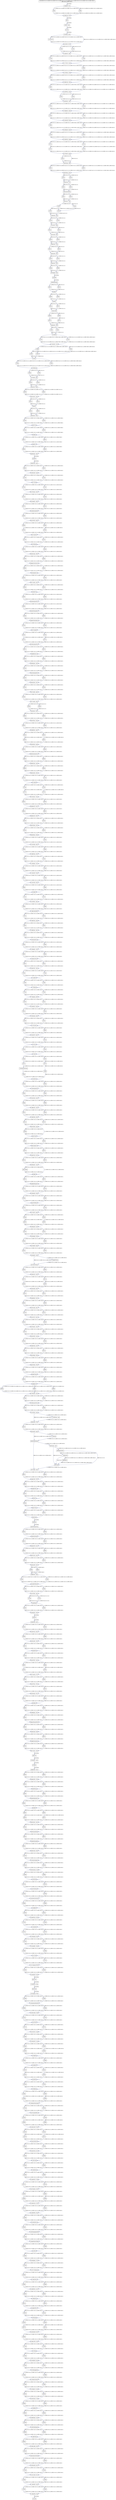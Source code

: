 digraph G {
  "10430A" [shape=box, ];
  "4853A" [shape=box, ];
  "1177TTTC...CGC" [shape=box, ];
  "6664G" [shape=box, ];
  "9941A" [shape=box, ];
  "7918AGAGGAGGAA" [shape=box, ];
  "9643C" [shape=box, ];
  "7940C" [shape=box, ];
  "10349GC" [shape=box, ];
  "10295ACTG...CAA" [shape=box, ];
  "8091ATAAA" [shape=box, ];
  "9552AGAA...TCC" [shape=box, ];
  "10219ACAG...TTG" [shape=box, ];
  "6845G" [shape=box, ];
  "2155A" [shape=box, ];
  "4657T" [shape=box, ];
  "10924C" [shape=box, ];
  "10660A" [shape=box, ];
  "4789A" [shape=box, ];
  "10545A" [shape=box, ];
  "8826GGAAGGAAG" [shape=box, ];
  "2942GCCC...TGC" [shape=box, ];
  "E11182" [shape=box, ];
  "10434T" [shape=box, ];
  "8552GTTG...CAG" [shape=box, ];
  "2139CAGT...GAC" [shape=box, ];
  "1145T" [shape=box, ];
  "10890G" [shape=box, ];
  "10435GCA" [shape=box, ];
  "8383A" [shape=box, ];
  "6586ATGA...AAG" [shape=box, ];
  "1397C" [shape=box, ];
  "8909CTTCC" [shape=box, ];
  "10380C" [shape=box, ];
  "9643G" [shape=box, ];
  "8580CTGA...ACT" [shape=box, ];
  "5402T" [shape=box, ];
  "8325C" [shape=box, ];
  "341ATGCTT" [shape=box, ];
  "10506TTTA...TGA" [shape=box, ];
  "10371AGCATTGC" [shape=box, ];
  "10604TCA" [shape=box, ];
  "10534T" [shape=box, ];
  "6316G" [shape=box, ];
  "10434C" [shape=box, ];
  "10274G" [shape=box, ];
  "7691G" [shape=box, ];
  "8204A" [shape=box, ];
  "7915C" [shape=box, ];
  "6862A" [shape=box, ];
  "4792A" [shape=box, ];
  "7874T" [shape=box, ];
  "10914T" [shape=box, ];
  "9654T" [shape=box, ];
  "6560G" [shape=box, ];
  "7912CA" [shape=box, ];
  "6275T" [shape=box, ];
  "6236T" [shape=box, ];
  "10862G" [shape=box, ];
  "10925ACAT...ACC" [shape=box, ];
  "10753A" [shape=box, ];
  "8418C" [shape=box, ];
  "7880C" [shape=box, ];
  "6298A" [shape=box, ];
  "7928C" [shape=box, ];
  "B3-4903" [shape=box, ];
  "10753G" [shape=box, ];
  "10072A" [shape=box, ];
  "9001A" [shape=box, ];
  "8967TGCA...GAC" [shape=box, ];
  "7468A" [shape=box, ];
  "10348A" [shape=box, ];
  "7020G" [shape=box, ];
  "6215C" [shape=box, ];
  "10355G" [shape=box, ];
  "10379T" [shape=box, ];
  "6309T" [shape=box, ];
  "9366A" [shape=box, ];
  "8760GACACTCCA" [shape=box, ];
  "8419CTAT...TAC" [shape=box, ];
  "7753A" [shape=box, ];
  "7981C" [shape=box, ];
  "10915GGCCTGTTA" [shape=box, ];
  "10143C" [shape=box, ];
  "6378CCAGACTCA" [shape=box, ];
  "4877CG" [shape=box, ];
  "6471GATA...AAG" [shape=box, ];
  "10359A" [shape=box, ];
  "6414A" [shape=box, ];
  "4647C" [shape=box, ];
  "8417T" [shape=box, ];
  "10557A" [shape=box, ];
  "7330G" [shape=box, ];
  "7933AAAAGGA" [shape=box, ];
  "6716C" [shape=box, ];
  "10370A" [shape=box, ];
  "9595A" [shape=box, ];
  "8037A" [shape=box, ];
  "7968A" [shape=box, ];
  "10755G" [shape=box, ];
  "9598C" [shape=box, ];
  "7928T" [shape=box, ];
  "3622ACAT...TGG" [shape=box, ];
  "10294T" [shape=box, ];
  "4876A" [shape=box, ];
  "1336T" [shape=box, ];
  "10860AC" [shape=box, ];
  "10661TTCT...CAT" [shape=box, ];
  "5403GGAT...AAA" [shape=box, ];
  "8812T" [shape=box, ];
  "7982TGTA...GTA" [shape=box, ];
  "7749C" [shape=box, ];
  "4830G" [shape=box, ];
  "6270C" [shape=box, ];
  "6846GCCT...CGC" [shape=box, ];
  "10603C" [shape=box, ];
  "9938G" [shape=box, ];
  "10277T" [shape=box, ];
  "4876G" [shape=box, ];
  "10438G" [shape=box, ];
  "10144TATC...TGA" [shape=box, ];
  "6310AGGCCC" [shape=box, ];
  "4884A" [shape=box, ];
  "10360AGTGGGGAAA" [shape=box, ];
  "7331CTGT...CTC" [shape=box, ];
  "8699G" [shape=box, ];
  "6560C" [shape=box, ];
  "6174C" [shape=box, ];
  "3655C" [shape=box, ];
  "10345C" [shape=box, ];
  "8770CTCA...GAA" [shape=box, ];
  "6874G" [shape=box, ];
  "10438T" [shape=box, ];
  "7585T" [shape=box, ];
  "10558C" [shape=box, ];
  "10143T" [shape=box, ];
  "7162AAAC...GTT" [shape=box, ];
  "3655T" [shape=box, ];
  "8167TTTTGC" [shape=box, ];
  "10584T" [shape=box, ];
  "11064A" [shape=box, ];
  "4854TGCA...TGG" [shape=box, ];
  "9929T" [shape=box, ];
  "B1-101" [shape=box, ];
  "8031TAGGTT" [shape=box, ];
  "6716T" [shape=box, ];
  "9069TGTC...AGA" [shape=box, ];
  "10091A" [shape=box, ];
  "8038TTTA...TGT" [shape=box, ];
  "7242A" [shape=box, ];
  "10069G" [shape=box, ];
  "7499CCATCATG" [shape=box, ];
  "6544C" [shape=box, ];
  "10603T" [shape=box, ];
  "10013G" [shape=box, ];
  "9929C" [shape=box, ];
  "3802GGTG...TCC" [shape=box, ];
  "7691A" [shape=box, ];
  "4649G" [shape=box, ];
  "9179A" [shape=box, ];
  "4880G" [shape=box, ];
  "8917CTC" [shape=box, ];
  "6718CACC...TCA" [shape=box, ];
  "1748AAGG...GGG" [shape=box, ];
  "7916A" [shape=box, ];
  "8513CTTT...GGC" [shape=box, ];
  "6280G" [shape=box, ];
  "10021G" [shape=box, ];
  "9990A" [shape=box, ];
  "8864AAGG" [shape=box, ];
  "8524C" [shape=box, ];
  "6664A" [shape=box, ];
  "6215A" [shape=box, ];
  "10091G" [shape=box, ];
  "8769C" [shape=box, ];
  "10250GGGGTGGGTT" [shape=box, ];
  "7745T" [shape=box, ];
  "10352T" [shape=box, ];
  "10348G" [shape=box, ];
  "8512A" [shape=box, ];
  "9068A" [shape=box, ];
  "8908C" [shape=box, ];
  "2123G" [shape=box, ];
  "9226TCTA...GGG" [shape=box, ];
  "6269A" [shape=box, ];
  "7914G" [shape=box, ];
  "4728C" [shape=box, ];
  "6717T" [shape=box, ];
  "10756TGTT...GCA" [shape=box, ];
  "7941GGGA...AGG" [shape=box, ];
  "4879A" [shape=box, ];
  "10545T" [shape=box, ];
  "7881ATCT...GAC" [shape=box, ];
  "10576T" [shape=box, ];
  "8636A" [shape=box, ];
  "3220C" [shape=box, ];
  "10485GCAA...GTC" [shape=box, ];
  "6633C" [shape=box, ];
  "10070GT" [shape=box, ];
  "10471C" [shape=box, ];
  "7914T" [shape=box, ];
  "11094CTTA...TAA" [shape=box, ];
  "10878G" [shape=box, ];
  "10104TGG" [shape=box, ];
  "4793GGA" [shape=box, ];
  "8418T" [shape=box, ];
  "6690G" [shape=box, ];
  "8551A" [shape=box, ];
  "9506T" [shape=box, ];
  "8925TCCAGCCTA" [shape=box, ];
  "10576C" [shape=box, ];
  "4853G" [shape=box, ];
  "1444T" [shape=box, ];
  "9148C" [shape=box, ];
  "8875GAAG...AAT" [shape=box, ];
  "7468G" [shape=box, ];
  "10260G" [shape=box, ];
  "9973A" [shape=box, ];
  "8893CTAT...TTT" [shape=box, ];
  "8447G" [shape=box, ];
  "6712G" [shape=box, ];
  "7917T" [shape=box, ];
  "2941C" [shape=box, ];
  "8966T" [shape=box, ];
  "4796G" [shape=box, ];
  "10107G" [shape=box, ];
  "8325T" [shape=box, ];
  "7651T" [shape=box, ];
  "6516A" [shape=box, ];
  "1461C" [shape=box, ];
  "4882CC" [shape=box, ];
  "7507A" [shape=box, ];
  "5402C" [shape=box, ];
  "4649T" [shape=box, ];
  "102GTAA...AGT" [shape=box, ];
  "7068A" [shape=box, ];
  "B8-10197" [shape=box, ];
  "9595G" [shape=box, ];
  "10261CAGG...TGA" [shape=box, ];
  "B2-4638" [shape=box, ];
  "9676C" [shape=box, ];
  "2601A" [shape=box, ];
  "10878C" [shape=box, ];
  "10430G" [shape=box, ];
  "10249G" [shape=box, ];
  "10607A" [shape=box, ];
  "2138G" [shape=box, ];
  "6349T" [shape=box, ];
  "9756AGGC...AAG" [shape=box, ];
  "10351T" [shape=box, ];
  "7981A" [shape=box, ];
  "8868AAGG" [shape=box, ];
  "B0-0" [shape=box, ];
  "10483T" [shape=box, ];
  "10789A" [shape=box, ];
  "9551C" [shape=box, ];
  "9156T" [shape=box, ];
  "8524T" [shape=box, ];
  "7586GTAC...GGC" [shape=box, ];
  "7471C" [shape=box, ];
  "10886G" [shape=box, ];
  "10618GGAT...ATC" [shape=box, ];
  "8384TGCT...TAT" [shape=box, ];
  "9180TGGA" [shape=box, ];
  "6237TTCT...CAG" [shape=box, ];
  "1462TGTC...CTA" [shape=box, ];
  "7685GCCTCA" [shape=box, ];
  "6271AGCC" [shape=box, ];
  "4647G" [shape=box, ];
  "4729TCG" [shape=box, ];
  "8383G" [shape=box, ];
  "6874A" [shape=box, ];
  "6227T" [shape=box, ];
  "6335T" [shape=box, ];
  "B9-10218" [shape=box, ];
  "2272C" [shape=box, ];
  "10483C" [shape=box, ];
  "4791G" [shape=box, ];
  "9469T" [shape=box, ];
  "11010G" [shape=box, ];
  "10823ACAG...TTA" [shape=box, ];
  "8326TATT...CTA" [shape=box, ];
  "6275C" [shape=box, ];
  "9447G" [shape=box, ];
  "7940T" [shape=box, ];
  "-299C" [shape=box, ];
  "10859A" [shape=box, ];
  "9654C" [shape=box, ];
  "8759C" [shape=box, ];
  "8942GTTT...CCC" [shape=box, ];
  "10484G" [shape=box, ];
  "7917C" [shape=box, ];
  "10344C" [shape=box, ];
  "10755C" [shape=box, ];
  "9366C" [shape=box, ];
  "7659AAAC...TCA" [shape=box, ];
  "6517GAAG...AGA" [shape=box, ];
  "7745C" [shape=box, ];
  "4830A" [shape=box, ];
  "10172T" [shape=box, ];
  "10358C" [shape=box, ];
  "9506C" [shape=box, ];
  "9451A" [shape=box, ];
  "10169T" [shape=box, ];
  "6423G" [shape=box, ];
  "6376C" [shape=box, ];
  "8447A" [shape=box, ];
  "8012GTGA...AAA" [shape=box, ];
  "7968G" [shape=box, ];
  "6316A" [shape=box, ];
  "2931C" [shape=box, ];
  "1176G" [shape=box, ];
  "10344T" [shape=box, ];
  "9939T" [shape=box, ];
  "2155G" [shape=box, ];
  "10584C" [shape=box, ];
  "10078G" [shape=box, ];
  "8174TCCT...AAG" [shape=box, ];
  "6170G" [shape=box, ];
  "10353TC" [shape=box, ];
  "10088A" [shape=box, ];
  "8226AAAT...CTA" [shape=box, ];
  "8921TAG" [shape=box, ];
  "8500C" [shape=box, ];
  "7471T" [shape=box, ];
  "10419TTTA...CCT" [shape=box, ];
  "6394G" [shape=box, ];
  "6175GCAA...CAC" [shape=box, ];
  "11093C" [shape=box, ];
  "6862C" [shape=box, ];
  "6414G" [shape=box, ];
  "1146TGTC...ATG" [shape=box, ];
  "10589C" [shape=box, ];
  "B6-9755" [shape=box, ];
  "10914G" [shape=box, ];
  "10782T" [shape=box, ];
  "10278TTTC...TAA" [shape=box, ];
  "8500T" [shape=box, ];
  "8269A" [shape=box, ];
  "9448CTG" [shape=box, ];
  "8700GAGG...GAG" [shape=box, ];
  "10585CTGG" [shape=box, ];
  "9471AGGA...TTC" [shape=box, ];
  "10528C" [shape=box, ];
  "10089GC" [shape=box, ];
  "6691AGTA...GTG" [shape=box, ];
  "4790G" [shape=box, ];
  "9930GATGAGGG" [shape=box, ];
  "3104T" [shape=box, ];
  "10418C" [shape=box, ];
  "4656G" [shape=box, ];
  "10073CTCAG" [shape=box, ];
  "7508CTCA...ACA" [shape=box, ];
  "9156C" [shape=box, ];
  "6174T" [shape=box, ];
  "8579G" [shape=box, ];
  "10013A" [shape=box, ];
  "6415GGGAGGTC" [shape=box, ];
  "10294C" [shape=box, ];
  "7469CT" [shape=box, ];
  "2123A" [shape=box, ];
  "4881C" [shape=box, ];
  "6632A" [shape=box, ];
  "7658A" [shape=box, ];
  "8173T" [shape=box, ];
  "10790TCTCTCAT" [shape=box, ];
  "2931T" [shape=box, ];
  "8205T" [shape=box, ];
  "6712T" [shape=box, ];
  "4657G" [shape=box, ];
  "1176A" [shape=box, ];
  "6632G" [shape=box, ];
  "10754A" [shape=box, ];
  "9184C" [shape=box, ];
  "10616T" [shape=box, ];
  "6349C" [shape=box, ];
  "10799ACTT...GTA" [shape=box, ];
  "4570AGAG...CAG" [shape=box, ];
  "1444C" [shape=box, ];
  "1337ATAA...ATA" [shape=box, ];
  "8696CCC" [shape=box, ];
  "10411C" [shape=box, ];
  "8915C" [shape=box, ];
  "9940C" [shape=box, ];
  "9596GA" [shape=box, ];
  "8812C" [shape=box, ];
  "6634ATGA...AAA" [shape=box, ];
  "-298CCAA...TCC" [shape=box, ];
  "S-366-DPB1*02:01:02;DPB1*02:02;DPB1*03:01:01;DPB1*04:01:01:01-02;DPB1*04:01:31;DPB1*04:02:01:01-02;DPB1*16:01:01;DPB1*398:01;
DPB1*463:01;DPB1*464:01" [
  shape=box, ];
  "1ATGA...CAG" [shape=box, ];
  "10358T" [shape=box, ];
  "10798T" [shape=box, ];
  "10505T" [shape=box, ];
  "11010A" [shape=box, ];
  "6370A" [shape=box, ];
  "1445TTGA...ACA" [shape=box, ];
  "6394C" [shape=box, ];
  "4639AGAATTAC" [shape=box, ];
  "10590TCCA...ACC" [shape=box, ];
  "1398CCAG...ATC" [shape=box, ];
  "6376A" [shape=box, ];
  "4733GCGC...CTG" [shape=box, ];
  "9677GCTC...CAG" [shape=box, ];
  "9179C" [shape=box, ];
  "4650T" [shape=box, ];
  "8689G" [shape=box, ];
  "3220T" [shape=box, ];
  "2273TGCT...AAA" [shape=box, ];
  "8916A" [shape=box, ];
  "4569A" [shape=box, ];
  "10410G" [shape=box, ];
  "8892T" [shape=box, ];
  "6236C" [shape=box, ];
  "10183C" [shape=box, ];
  "9973G" [shape=box, ];
  "8611G" [shape=box, ];
  "10169A" [shape=box, ];
  "9148T" [shape=box, ];
  "8636G" [shape=box, ];
  "8856AAGGAAGG" [shape=box, ];
  "10822A" [shape=box, ];
  "3656CCAC...CCA" [shape=box, ];
  "9068G" [shape=box, ];
  "10108CAAT...TAA" [shape=box, ];
  "10410A" [shape=box, ];
  "10370G" [shape=box, ];
  "4648T" [shape=box, ];
  "4851G" [shape=box, ];
  "10418A" [shape=box, ];
  "9991TCGG...TAT" [shape=box, ];
  "8030C" [shape=box, ];
  "7585C" [shape=box, ];
  "6360TCTGTGATGC" [shape=box, ];
  "9676G" [shape=box, ];
  "10172C" [shape=box, ];
  "8824AA" [shape=box, ];
  "6713ATG" [shape=box, ];
  "6665GGGA...AAG" [shape=box, ];
  "10608CTTCC" [shape=box, ];
  "10021A" [shape=box, ];
  "7831G" [shape=box, ];
  "7652GGTCTC" [shape=box, ];
  "8448TAGT...GCC" [shape=box, ];
  "11065TATT...ATA" [shape=box, ];
  "2851C" [shape=box, ];
  "1747G" [shape=box, ];
  "10170TA" [shape=box, ];
  "6934TGGA...GTA" [shape=box, ];
  "9225C" [shape=box, ];
  "8908T" [shape=box, ];
  "7242G" [shape=box, ];
  "9551T" [shape=box, ];
  "4818C" [shape=box, ];
  "10079CTCCTGCGG" [shape=box, ];
  "3104A" [shape=box, ];
  "4651A" [shape=box, ];
  "10380T" [shape=box, ];
  "8769T" [shape=box, ];
  "4792C" [shape=box, ];
  "1397T" [shape=box, ];
  "9981A" [shape=box, ];
  "8800AGAG...TTA" [shape=box, ];
  "6377C" [shape=box, ];
  "8375TCTTTTCA" [shape=box, ];
  "9157CTGC...AGC" [shape=box, ];
  "8934G" [shape=box, ];
  "7021GTAA...GAC" [shape=box, ];
  "10431AGA" [shape=box, ];
  "4879G" [shape=box, ];
  "10356GG" [shape=box, ];
  "9184T" [shape=box, ];
  "8173A" [shape=box, ];
  "9883A" [shape=box, ];
  "9940T" [shape=box, ];
  "10439CCTC...TTA" [shape=box, ];
  "10078A" [shape=box, ];
  "8914C" [shape=box, ];
  "8011A" [shape=box, ];
  "4818A" [shape=box, ];
  "10103A" [shape=box, ];
  "8551C" [shape=box, ];
  "6585G" [shape=box, ];
  "10546TGTGCCTTAG" [shape=box, ];
  "8695G" [shape=box, ];
  "4569G" [shape=box, ];
  "10379A" [shape=box, ];
  "6561TAGA...GGA" [shape=box, ];
  "4732C" [shape=box, ];
  "8166A" [shape=box, ];
  "8096G" [shape=box, ];
  "10556G" [shape=box, ];
  "10616G" [shape=box, ];
  "8369TTTCTA" [shape=box, ];
  "7969GCTC...ATT" [shape=box, ];
  "9644CTGCACTGTC" [shape=box, ];
  "6633A" [shape=box, ];
  "8037T" [shape=box, ];
  "9883G" [shape=box, ];
  "7816ACCT...CAG" [shape=box, ];
  "10352C" [shape=box, ];
  "4789C" [shape=box, ];
  "10022GGGA...CCA" [shape=box, ];
  "9599ATGA...TCC" [shape=box, ];
  "7754AGGA...ATT" [shape=box, ];
  "7069TTGA...CTG" [shape=box, ];
  "6216AATC...ACA" [shape=box, ];
  "8611A" [shape=box, ];
  "8270ATGT...TAA" [shape=box, ];
  "B5-9207" [shape=box, ];
  "1461A" [shape=box, ];
  "7929TTG" [shape=box, ];
  "9655TCAT...TAT" [shape=box, ];
  "3106GGGG...AGA" [shape=box, ];
  "8935GGTGAA" [shape=box, ];
  "4292GCCC...ATT" [shape=box, ];
  "7831A" [shape=box, ];
  "4658ACGG...GAG" [shape=box, ];
  "9469A" [shape=box, ];
  "6654C" [shape=box, ];
  "9942GACA...GAG" [shape=box, ];
  "9941T" [shape=box, ];
  "10862A" [shape=box, ];
  "7161T" [shape=box, ];
  "4851A" [shape=box, ];
  "7832ACAA...ACA" [shape=box, ];
  "7880T" [shape=box, ];
  "4852T" [shape=box, ];
  "2271C" [shape=box, ];
  "10879CATGAAA" [shape=box, ];
  "9990G" [shape=box, ];
  "8512C" [shape=box, ];
  "7684T" [shape=box, ];
  "4831AGCG...AGG" [shape=box, ];
  "10558A" [shape=box, ];
  "4884G" [shape=box, ];
  "4881G" [shape=box, ];
  "10275TC" [shape=box, ];
  "10072G" [shape=box, ];
  "7746TTC" [shape=box, ];
  "7507G" [shape=box, ];
  "10783CAAATC" [shape=box, ];
  "9868GTGA...GCA" [shape=box, ];
  "8920G" [shape=box, ];
  "8914A" [shape=box, ];
  "10274C" [shape=box, ];
  "6655ACAGAGGCA" [shape=box, ];
  "8417A" [shape=box, ];
  "6270G" [shape=box, ];
  "8011G" [shape=box, ];
  "6470G" [shape=box, ];
  "4651T" [shape=box, ];
  "9367AATG...CTG" [shape=box, ];
  "8695C" [shape=box, ];
  "7874C" [shape=box, ];
  "6371CAGAT" [shape=box, ];
  "6377T" [shape=box, ];
  "11011CTAT...CCC" [shape=box, ];
  "4819TCCT...GAG" [shape=box, ];
  "10534C" [shape=box, ];
  "10107T" [shape=box, ];
  "6317CAGG...ACT" [shape=box, ];
  "8941T" [shape=box, ];
  "8108ACAG...TAA" [shape=box, ];
  "4885TGAC...GAG" [shape=box, ];
  "10577GTTAGCA" [shape=box, ];
  "6395AGAC...GGT" [shape=box, ];
  "6340GAAGACTCT" [shape=box, ];
  "10260A" [shape=box, ];
  "6933A" [shape=box, ];
  "9447A" [shape=box, ];
  "7651C" [shape=box, ];
  "6388TGCCCC" [shape=box, ];
  "1336A" [shape=box, ];
  "6359A" [shape=box, ];
  "8098TATTAGATT" [shape=box, ];
  "4790T" [shape=box, ];
  "8225T" [shape=box, ];
  "8030A" [shape=box, ];
  "6690A" [shape=box, ];
  "10359G" [shape=box, ];
  "10556A" [shape=box, ];
  "8941C" [shape=box, ];
  "-299G" [shape=box, ];
  "8026A" [shape=box, ];
  "7498A" [shape=box, ];
  "2916CTGG...TTT" [shape=box, ];
  "9667T" [shape=box, ];
  "9225G" [shape=box, ];
  "6933G" [shape=box, ];
  "9470C" [shape=box, ];
  "10092TCCA...GTG" [shape=box, ];
  "4797TACT...GAC" [shape=box, ];
  "10660G" [shape=box, ];
  "10559AAGC...TTT" [shape=box, ];
  "7911G" [shape=box, ];
  "10859C" [shape=box, ];
  "8058AAGC...GAA" [shape=box, ];
  "7498G" [shape=box, ];
  "3801G" [shape=box, ];
  "347GTCT...TTT" [shape=box, ];
  "10613C" [shape=box, ];
  "10103G" [shape=box, ];
  "7749T" [shape=box, ];
  "2915C" [shape=box, ];
  "6585A" [shape=box, ];
  "10782C" [shape=box, ];
  "10346TC" [shape=box, ];
  "10277C" [shape=box, ];
  "10891GATA...ATG" [shape=box, ];
  "B4-8924" [shape=box, ];
  "8501GTAA...AGC" [shape=box, ];
  "10535GAAAAGACTA" [shape=box, ];
  "9925TCCA" [shape=box, ];
  "9507TTCA...TTC" [shape=box, ];
  "8579C" [shape=box, ];
  "6339T" [shape=box, ];
  "6228GGCAGCAT" [shape=box, ];
  "6170A" [shape=box, ];
  "6339C" [shape=box, ];
  "10863TAGG...GAA" [shape=box, ];
  "9981T" [shape=box, ];
  "4291T" [shape=box, ];
  "6350CTGGAGATC" [shape=box, ];
  "4291C" [shape=box, ];
  "6863CCCT...GTC" [shape=box, ];
  "9974CCACTGA" [shape=box, ];
  "11093T" [shape=box, ];
  "7750GAG" [shape=box, ];
  "9002GATT...GTC" [shape=box, ];
  "8206AGGT...GAT" [shape=box, ];
  "2852TGAA...GGC" [shape=box, ];
  "3105A" [shape=box, ];
  "9924C" [shape=box, ];
  "6717C" [shape=box, ];
  "2272T" [shape=box, ];
  "11064G" [shape=box, ];
  "7875CTGGT" [shape=box, ];
  "6516C" [shape=box, ];
  "8107C" [shape=box, ];
  "8788TGAA...GAA" [shape=box, ];
  "7932A" [shape=box, ];
  "6387C" [shape=box, ];
  "10886A" [shape=box, ];
  "7330A" [shape=box, ];
  "4652CCAG" [shape=box, ];
  "9452TCTC...CAC" [shape=box, ];
  "8759T" [shape=box, ];
  "6276TGAT" [shape=box, ];
  "10614AA" [shape=box, ];
  "8027TAC" [shape=box, ];
  "2156GGCA...AAA" [shape=box, ];
  "9884GGTG...TTA" [shape=box, ];
  "6335C" [shape=box, ];
  "8269T" [shape=box, ];
  "2602TGAA...CAA" [shape=box, ];
  "10528G" [shape=box, ];
  "8107A" [shape=box, ];
  "8525GAGC...AGG" [shape=box, ];
  "8097G" [shape=box, ];
  "2124GCAT...TGG" [shape=box, ];
  "1747A" [shape=box, ];
  "2271T" [shape=box, ];
  "6545TACT...TGG" [shape=box, ];
  "10822G" [shape=box, ];
  "10069A" [shape=box, ];
  "9598T" [shape=box, ];
  "8057A" [shape=box, ];
  "B7-9867" [shape=box, ];
  "7916C" [shape=box, ];
  "9149GTCTACA" [shape=box, ];
  "3621A" [shape=box, ];
  "10355A" [shape=box, ];
  "2138A" [shape=box, ];
  "9451G" [shape=box, ];
  "8920C" [shape=box, ];
  "8097T" [shape=box, ];
  "7932G" [shape=box, ];
  "9470T" [shape=box, ];
  "10607G" [shape=box, ];
  "10472AGGA...GGC" [shape=box, ];
  "8934A" [shape=box, ];
  "6359C" [shape=box, ];
  "3801C" [shape=box, ];
  "7020C" [shape=box, ];
  "6309C" [shape=box, ];
  "7472TGTC...GGC" [shape=box, ];
  "4656T" [shape=box, ];
  "8699T" [shape=box, ];
  "6470A" [shape=box, ];
  "10887TGG" [shape=box, ];
  "8637GTGG...TTG" [shape=box, ];
  "8225C" [shape=box, ];
  "6227C" [shape=box, ];
  "4796C" [shape=box, ];
  "10381GGCT...TCA" [shape=box, ];
  "10198TTCA...TAA" [shape=box, ];
  "6299GTTTCTCCTC" [shape=box, ];
  "10351C" [shape=box, ];
  "7068G" [shape=box, ];
  "2851T" [shape=box, ];
  "8204G" [shape=box, ];
  "9938T" [shape=box, ];
  "8612ATAA...TGA" [shape=box, ];
  "6654G" [shape=box, ];
  "9001G" [shape=box, ];
  "6387G" [shape=box, ];
  "10173ATAACCTTTC" [shape=box, ];
  "7684C" [shape=box, ];
  "10798C" [shape=box, ];
  "8166T" [shape=box, ];
  "2941G" [shape=box, ];
  "6544T" [shape=box, ];
  "7815G" [shape=box, ];
  "6875CTGA...CTC" [shape=box, ];
  "6423T" [shape=box, ];
  "8205C" [shape=box, ];
  "1145C" [shape=box, ];
  "8966C" [shape=box, ];
  "8057C" [shape=box, ];
  "10411T" [shape=box, ];
  "2932AGGGTCTGG" [shape=box, ];
  "4904GTGA...GAC" [shape=box, ];
  "2915T" [shape=box, ];
  "10471A" [shape=box, ];
  "-366TAAT...CTC" [shape=box, ];
  "3105G" [shape=box, ];
  "8813GTCT...AAA" [shape=box, ];
  "7658G" [shape=box, ];
  "10484A" [shape=box, ];
  "10088G" [shape=box, ];
  "7911A" [shape=box, ];
  "7161A" [shape=box, ];
  "6280A" [shape=box, ];
  "10014GCGAGAG" [shape=box, ];
  "8835GAAG...AGG" [shape=box, ];
  "10184TCTT...CAG" [shape=box, ];
  "10183G" [shape=box, ];
  "8872AAA" [shape=box, ];
  "6845A" [shape=box, ];
  "6298G" [shape=box, ];
  "10505C" [shape=box, ];
  "10249T" [shape=box, ];
  "9924T" [shape=box, ];
  "8690TTGAA" [shape=box, ];
  "10589T" [shape=box, ];
  "8689C" [shape=box, ];
  "7692CCTC...TGC" [shape=box, ];
  "6281CCAG...GTG" [shape=box, ];
  "7753G" [shape=box, ];
  "10617T" [shape=box, ];
  "10345G" [shape=box, ];
  "10613A" [shape=box, ];
  "3221ACTC...AAA" [shape=box, ];
  "6424GGGG...GCC" [shape=box, ];
  "6269G" [shape=box, ];
  "10789G" [shape=box, ];
  "9185AGTC...GGA" [shape=box, ];
  "6370G" [shape=box, ];
  "8892G" [shape=box, ];
  "10617A" [shape=box, ];
  "8916G" [shape=box, ];
  "7815C" [shape=box, ];
  "10890A" [shape=box, ];
  "10529CTCAC" [shape=box, ];
  "9668CTGCATCA" [shape=box, ];
  "8699A" [shape=box, ];
  "9208GTGA...ACC" [shape=box, ];
  "4728T" [shape=box, ];
  "6336CTC" [shape=box, ];
  "10924T" [shape=box, ];
  "9982ATCAGATA" [shape=box, ];
  "6171TAA" [shape=box, ];
  "10412TCTGTT" [shape=box, ];
  "9667G" [shape=box, ];
  "4732T" [shape=box, ];
  "3621C" [shape=box, ];
  "7243GGGT...TGA" [shape=box, ];
  
  
  edge [color="#001267", ];
  "10430A" -> "10431AGA" [label="DPB1*03:01:01;DPB1*16:01:01;DPB1*463:01", ];
  "4853A" -> "4854TGCA...TGG" [label="DPB1*03:01:01", ];
  "1177TTTC...CGC" -> "1336A" [label="DPB1*03:01:01;DPB1*04:01:01:01-02;DPB1*04:01:31;DPB1*398:01;DPB1*464:01",
                               ];
  "1177TTTC...CGC" -> "1336T" [label="DPB1*02:01:02;DPB1*02:02;DPB1*04:02:01:01-02;DPB1*16:01:01;DPB1*463:01",
                               ];
  "6664G" -> "6665GGGA...AAG" [label="DPB1*03:01:01;DPB1*16:01:01;DPB1*463:01",
                               ];
  "9941A" -> "9942GACA...GAG" [label="DPB1*03:01:01;DPB1*16:01:01;DPB1*463:01",
                               ];
  "7918AGAGGAGGAA" -> "7928C" [label="C. of DPB1*03:01:01;DPB1*16:01:01;DPB1*463:01",
                               ];
  "9643C" -> "9644CTGCACTGTC" [label="DPB1*03:01:01;DPB1*16:01:01;DPB1*463:01",
                               ];
  "7940C" -> "7941GGGA...AGG" [label="C. of DPB1*03:01:01;DPB1*16:01:01;DPB1*463:01",
                               ];
  "10349GC" -> "10351C" [label="C. of DPB1*03:01:01;DPB1*16:01:01;DPB1*463:01",
                         ];
  "10349GC" -> "10351T" [label="DPB1*03:01:01;DPB1*16:01:01;DPB1*463:01", ];
  "10295ACTG...CAA" -> "10344C" [label="DPB1*03:01:01;DPB1*16:01:01;DPB1*463:01",
                                 ];
  "10295ACTG...CAA" -> "10344T" [label="C. of DPB1*03:01:01;DPB1*16:01:01;DPB1*463:01",
                                 ];
  "8091ATAAA" -> "8096G" [label="DPB1*03:01:01;DPB1*16:01:01;DPB1*463:01", ];
  "9552AGAA...TCC" -> "9595A" [label="C. of DPB1*03:01:01;DPB1*16:01:01;DPB1*463:01",
                               ];
  "9552AGAA...TCC" -> "9595G" [label="DPB1*03:01:01;DPB1*16:01:01;DPB1*463:01",
                               ];
  "10219ACAG...TTG" -> "10249G" [label="DPB1*03:01:01;DPB1*16:01:01;DPB1*463:01",
                                 ];
  "10219ACAG...TTG" -> "10249T" [label="C. of DPB1*03:01:01;DPB1*16:01:01;DPB1*463:01",
                                 ];
  "6845G" -> "6846GCCT...CGC" [label="C. of DPB1*03:01:01;DPB1*16:01:01;DPB1*463:01",
                               ];
  "2155A" -> "2156GGCA...AAA" [label="DPB1*02:01:02;DPB1*02:02;DPB1*04:02:01:01-02;DPB1*16:01:01;DPB1*463:01",
                               ];
  "4657T" -> "4658ACGG...GAG" [label="DPB1*03:01:01", ];
  "10924C" -> "10925ACAT...ACC" [label="C. of DPB1*03:01:01;DPB1*16:01:01;DPB1*463:01",
                                 ];
  "10660A" -> "10661TTCT...CAT" [label="C. of DPB1*03:01:01;DPB1*16:01:01;DPB1*463:01",
                                 ];
  "4789A" -> "4790G" [label="DPB1*02:02", ];
  "4789A" -> "4790T" [label="DPB1*02:01:02;DPB1*03:01:01;DPB1*04:02:01:01-02;DPB1*16:01:01;DPB1*463:01",
                      ];
  "10545A" -> "10546TGTGCCTTAG" [label="DPB1*03:01:01;DPB1*16:01:01;DPB1*463:01",
                                 ];
  "8826GGAAGGAAG" -> "8835GAAG...AGG" [label="C. of DPB1*03:01:01;DPB1*16:01:01;DPB1*463:01",
                                       ];
  "8826GGAAGGAAG" -> "8875GAAG...AAT" [label="DPB1*03:01:01;DPB1*16:01:01;DPB1*463:01",
                                       ];
  "2942GCCC...TGC" -> "3104A" [label="DPB1*03:01:01", ];
  "2942GCCC...TGC" -> "3104T" [label="C. of DPB1*03:01:01", ];
  "10434T" -> "10435GCA" [label="DPB1*03:01:01;DPB1*16:01:01;DPB1*463:01", ];
  "8552GTTG...CAG" -> "8579C" [label="DPB1*03:01:01;DPB1*16:01:01;DPB1*463:01",
                               ];
  "8552GTTG...CAG" -> "8579G" [label="C. of DPB1*03:01:01;DPB1*16:01:01;DPB1*463:01",
                               ];
  "2139CAGT...GAC" -> "2155A" [label="DPB1*02:01:02;DPB1*02:02;DPB1*04:02:01:01-02;DPB1*16:01:01;DPB1*463:01",
                               ];
  "2139CAGT...GAC" -> "2155G" [label="DPB1*03:01:01;DPB1*04:01:01:01-02;DPB1*04:01:31;DPB1*398:01;DPB1*464:01",
                               ];
  "1145T" -> "1146TGTC...ATG" [label="C. of DPB1*04:02:01:01-02", ];
  "10890G" -> "10891GATA...ATG" [label="C. of DPB1*03:01:01;DPB1*16:01:01;DPB1*463:01",
                                 ];
  "10435GCA" -> "10438G" [label="DPB1*03:01:01;DPB1*16:01:01;DPB1*463:01", ];
  "10435GCA" -> "10438T" [label="C. of DPB1*03:01:01;DPB1*16:01:01;DPB1*463:01",
                          ];
  "8383A" -> "8384TGCT...TAT" [label="C. of DPB1*03:01:01;DPB1*16:01:01;DPB1*463:01",
                               ];
  "6586ATGA...AAG" -> "6632A" [label="DPB1*03:01:01;DPB1*16:01:01;DPB1*463:01",
                               ];
  "6586ATGA...AAG" -> "6632G" [label="C. of DPB1*03:01:01;DPB1*16:01:01;DPB1*463:01",
                               ];
  "1397C" -> "1398CCAG...ATC" [label="DPB1*02:01:02;DPB1*02:02;DPB1*04:02:01:01-02;DPB1*16:01:01;DPB1*463:01",
                               ];
  "8909CTTCC" -> "8914A" [label="C. of DPB1*03:01:01;DPB1*16:01:01;DPB1*463:01",
                          ];
  "8909CTTCC" -> "8914C" [label="DPB1*03:01:01;DPB1*16:01:01;DPB1*463:01", ];
  "10380C" -> "10381GGCT...TCA" [label="DPB1*03:01:01;DPB1*16:01:01;DPB1*463:01",
                                 ];
  "9643G" -> "9644CTGCACTGTC" [label="C. of DPB1*03:01:01;DPB1*16:01:01;DPB1*463:01",
                               ];
  "8580CTGA...ACT" -> "8611A" [label="C. of DPB1*03:01:01;DPB1*16:01:01;DPB1*463:01",
                               ];
  "8580CTGA...ACT" -> "8611G" [label="DPB1*03:01:01;DPB1*16:01:01;DPB1*463:01",
                               ];
  "5402T" -> "5403GGAT...AAA" [label="DPB1*03:01:01;DPB1*16:01:01;DPB1*463:01",
                               ];
  "8325C" -> "8326TATT...CTA" [label="C. of DPB1*03:01:01;DPB1*16:01:01;DPB1*463:01",
                               ];
  "341ATGCTT" -> "347GTCT...TTT" [label="DPB1*02:01:02;DPB1*02:02;DPB1*04:02:01:01-02;DPB1*16:01:01;DPB1*463:01",
                                  ];
  "10506TTTA...TGA" -> "10528C" [label="DPB1*03:01:01;DPB1*16:01:01;DPB1*463:01",
                                 ];
  "10506TTTA...TGA" -> "10528G" [label="C. of DPB1*03:01:01;DPB1*16:01:01;DPB1*463:01",
                                 ];
  "10371AGCATTGC" -> "10379A" [label="DPB1*03:01:01;DPB1*16:01:01;DPB1*463:01",
                               ];
  "10371AGCATTGC" -> "10379T" [label="C. of DPB1*03:01:01;DPB1*16:01:01;DPB1*463:01",
                               ];
  "10604TCA" -> "10607A" [label="C. of DPB1*03:01:01;DPB1*16:01:01;DPB1*463:01",
                          ];
  "10604TCA" -> "10607G" [label="DPB1*03:01:01;DPB1*16:01:01;DPB1*463:01", ];
  "10534T" -> "10535GAAAAGACTA" [label="C. of DPB1*03:01:01;DPB1*16:01:01;DPB1*463:01",
                                 ];
  "6316G" -> "6317CAGG...ACT" [label="C. of DPB1*03:01:01;DPB1*16:01:01;DPB1*463:01",
                               ];
  "10434C" -> "10435GCA" [label="C. of DPB1*03:01:01;DPB1*16:01:01;DPB1*463:01",
                          ];
  "10274G" -> "10275TC" [label="C. of DPB1*03:01:01;DPB1*16:01:01;DPB1*463:01",
                         ];
  "7691G" -> "7692CCTC...TGC" [label="DPB1*03:01:01;DPB1*16:01:01;DPB1*463:01",
                               ];
  "8204A" -> "8205C" [label="DPB1*03:01:01;DPB1*16:01:01;DPB1*463:01", ];
  "7915C" -> "7916A" [label="C. of DPB1*03:01:01;DPB1*16:01:01;DPB1*463:01", ];
  "7915C" -> "7916C" [label="DPB1*03:01:01;DPB1*16:01:01;DPB1*463:01", ];
  "6862A" -> "6863CCCT...GTC" [label="C. of DPB1*03:01:01;DPB1*16:01:01;DPB1*463:01",
                               ];
  "4792A" -> "4793GGA" [label="DPB1*02:01:02;DPB1*03:01:01;DPB1*04:02:01:01-02;DPB1*16:01:01;DPB1*463:01",
                        ];
  "7874T" -> "7875CTGGT" [label="DPB1*03:01:01;DPB1*16:01:01;DPB1*463:01", ];
  "10914T" -> "10915GGCCTGTTA" [label="DPB1*03:01:01;DPB1*16:01:01;DPB1*463:01",
                                ];
  "9654T" -> "9655TCAT...TAT" [label="DPB1*03:01:01;DPB1*16:01:01;DPB1*463:01",
                               ];
  "6560G" -> "6561TAGA...GGA" [label="DPB1*03:01:01;DPB1*16:01:01;DPB1*463:01",
                               ];
  "7912CA" -> "7914G" [label="C. of DPB1*03:01:01;DPB1*16:01:01;DPB1*463:01", ];
  "7912CA" -> "7914T" [label="DPB1*03:01:01;DPB1*16:01:01;DPB1*463:01", ];
  "6275T" -> "6276TGAT" [label="DPB1*03:01:01;DPB1*16:01:01;DPB1*463:01", ];
  "6236T" -> "6237TTCT...CAG" [label="C. of DPB1*03:01:01;DPB1*16:01:01;DPB1*463:01",
                               ];
  "10862G" -> "10863TAGG...GAA" [label="DPB1*03:01:01;DPB1*16:01:01;DPB1*463:01",
                                 ];
  "10925ACAT...ACC" -> "11010A" [label="C. of DPB1*03:01:01;DPB1*16:01:01;DPB1*463:01",
                                 ];
  "10925ACAT...ACC" -> "11010G" [label="DPB1*03:01:01;DPB1*16:01:01;DPB1*463:01",
                                 ];
  "10753A" -> "10754A" [label="DPB1*03:01:01;DPB1*16:01:01;DPB1*463:01", ];
  "8418C" -> "8419CTAT...TAC" [label="C. of DPB1*03:01:01;DPB1*16:01:01;DPB1*463:01",
                               ];
  "7880C" -> "7881ATCT...GAC" [label="C. of DPB1*03:01:01;DPB1*16:01:01;DPB1*463:01",
                               ];
  "6298A" -> "6299GTTTCTCCTC" [label="DPB1*03:01:01;DPB1*16:01:01;DPB1*463:01",
                               ];
  "7928C" -> "7929TTG" [label="C. of DPB1*03:01:01;DPB1*16:01:01;DPB1*463:01",
                        ];
  "B3-4903" -> "4904GTGA...GAC" [label="Everything", ];
  "10753G" -> "10754A" [label="C. of DPB1*03:01:01;DPB1*16:01:01;DPB1*463:01",
                        ];
  "10072A" -> "10073CTCAG" [label="C. of DPB1*03:01:01;DPB1*16:01:01;DPB1*463:01",
                            ];
  "9001A" -> "9002GATT...GTC" [label="DPB1*03:01:01;DPB1*16:01:01;DPB1*463:01",
                               ];
  "8967TGCA...GAC" -> "9001A" [label="DPB1*03:01:01;DPB1*16:01:01;DPB1*463:01",
                               ];
  "8967TGCA...GAC" -> "9001G" [label="C. of DPB1*03:01:01;DPB1*16:01:01;DPB1*463:01",
                               ];
  "7468A" -> "7469CT" [label="C. of DPB1*03:01:01;DPB1*16:01:01;DPB1*463:01", ];
  "10348A" -> "10349GC" [label="C. of DPB1*03:01:01;DPB1*16:01:01;DPB1*463:01",
                         ];
  "7020G" -> "7021GTAA...GAC" [label="C. of DPB1*03:01:01;DPB1*16:01:01;DPB1*463:01",
                               ];
  "6215C" -> "6216AATC...ACA" [label="C. of DPB1*03:01:01;DPB1*16:01:01;DPB1*463:01",
                               ];
  "10355G" -> "10356GG" [label="DPB1*03:01:01;DPB1*16:01:01;DPB1*463:01", ];
  "10379T" -> "10380T" [label="C. of DPB1*03:01:01;DPB1*16:01:01;DPB1*463:01",
                        ];
  "6309T" -> "6310AGGCCC" [label="DPB1*03:01:01;DPB1*16:01:01;DPB1*463:01", ];
  "9366A" -> "9367AATG...CTG" [label="C. of DPB1*03:01:01;DPB1*16:01:01;DPB1*463:01",
                               ];
  "8760GACACTCCA" -> "8769C" [label="DPB1*03:01:01;DPB1*16:01:01;DPB1*463:01",
                              ];
  "8760GACACTCCA" -> "8769T" [label="C. of DPB1*03:01:01;DPB1*16:01:01;DPB1*463:01",
                              ];
  "8419CTAT...TAC" -> "8447A" [label="C. of DPB1*03:01:01;DPB1*16:01:01;DPB1*463:01",
                               ];
  "8419CTAT...TAC" -> "8447G" [label="DPB1*03:01:01;DPB1*16:01:01;DPB1*463:01",
                               ];
  "7753A" -> "7754AGGA...ATT" [label="DPB1*03:01:01;DPB1*16:01:01;DPB1*463:01",
                               ];
  "7981C" -> "7982TGTA...GTA" [label="C. of DPB1*03:01:01;DPB1*16:01:01;DPB1*463:01",
                               ];
  "10915GGCCTGTTA" -> "10924C" [label="C. of DPB1*03:01:01;DPB1*16:01:01;DPB1*463:01",
                                ];
  "10915GGCCTGTTA" -> "10924T" [label="DPB1*03:01:01;DPB1*16:01:01;DPB1*463:01",
                                ];
  "10143C" -> "10144TATC...TGA" [label="DPB1*03:01:01;DPB1*16:01:01;DPB1*463:01",
                                 ];
  "6378CCAGACTCA" -> "6387C" [label="DPB1*03:01:01;DPB1*16:01:01;DPB1*463:01",
                              ];
  "6378CCAGACTCA" -> "6387G" [label="C. of DPB1*03:01:01;DPB1*16:01:01;DPB1*463:01",
                              ];
  "4877CG" -> "4879A" [label="DPB1*03:01:01;DPB1*16:01:01;DPB1*398:01", ];
  "4877CG" -> "4879G" [label="C. of DPB1*03:01:01;DPB1*16:01:01;DPB1*398:01", ];
  "6471GATA...AAG" -> "6516A" [label="C. of DPB1*03:01:01;DPB1*16:01:01;DPB1*463:01",
                               ];
  "6471GATA...AAG" -> "6516C" [label="DPB1*03:01:01;DPB1*16:01:01;DPB1*463:01",
                               ];
  "10359A" -> "10360AGTGGGGAAA" [label="C. of DPB1*03:01:01;DPB1*16:01:01;DPB1*463:01",
                                 ];
  "6414A" -> "6415GGGAGGTC" [label="DPB1*03:01:01;DPB1*16:01:01;DPB1*463:01", ];
  "4647C" -> "4648T" [label="C. of DPB1*03:01:01", ];
  "8417T" -> "8418C" [label="C. of DPB1*03:01:01;DPB1*16:01:01;DPB1*463:01", ];
  "10557A" -> "10558A" [label="C. of DPB1*03:01:01;DPB1*16:01:01;DPB1*463:01",
                        ];
  "10557A" -> "10558C" [label="DPB1*03:01:01;DPB1*16:01:01;DPB1*463:01", ];
  "7330G" -> "7331CTGT...CTC" [label="C. of DPB1*03:01:01;DPB1*16:01:01;DPB1*463:01",
                               ];
  "7933AAAAGGA" -> "7940C" [label="C. of DPB1*03:01:01;DPB1*16:01:01;DPB1*463:01",
                            ];
  "7933AAAAGGA" -> "7940T" [label="DPB1*03:01:01;DPB1*16:01:01;DPB1*463:01", ];
  "6716C" -> "6717T" [label="DPB1*03:01:01;DPB1*16:01:01;DPB1*463:01", ];
  "10370A" -> "10371AGCATTGC" [label="DPB1*03:01:01;DPB1*16:01:01;DPB1*463:01",
                               ];
  "9595A" -> "9596GA" [label="C. of DPB1*03:01:01;DPB1*16:01:01;DPB1*463:01", ];
  "8037A" -> "8038TTTA...TGT" [label="DPB1*03:01:01;DPB1*16:01:01;DPB1*463:01",
                               ];
  "7968A" -> "7969GCTC...ATT" [label="C. of DPB1*03:01:01;DPB1*16:01:01;DPB1*463:01",
                               ];
  "10755G" -> "10756TGTT...GCA" [label="DPB1*03:01:01;DPB1*16:01:01;DPB1*463:01",
                                 ];
  "9598C" -> "9599ATGA...TCC" [label="DPB1*03:01:01;DPB1*16:01:01;DPB1*463:01",
                               ];
  "7928T" -> "7929TTG" [label="DPB1*03:01:01;DPB1*16:01:01;DPB1*463:01", ];
  "3622ACAT...TGG" -> "3655C" [label="DPB1*03:01:01", ];
  "3622ACAT...TGG" -> "3655T" [label="C. of DPB1*03:01:01", ];
  "10294T" -> "10295ACTG...CAA" [label="DPB1*03:01:01;DPB1*16:01:01;DPB1*463:01",
                                 ];
  "4876A" -> "4877CG" [label="DPB1*03:01:01;DPB1*16:01:01;DPB1*398:01", ];
  "1336T" -> "1337ATAA...ATA" [label="DPB1*02:01:02;DPB1*02:02;DPB1*04:02:01:01-02;DPB1*16:01:01;DPB1*463:01",
                               ];
  "10860AC" -> "10862A" [label="C. of DPB1*03:01:01;DPB1*16:01:01;DPB1*463:01",
                         ];
  "10860AC" -> "10862G" [label="DPB1*03:01:01;DPB1*16:01:01;DPB1*463:01", ];
  "10661TTCT...CAT" -> "10753A" [label="DPB1*03:01:01;DPB1*16:01:01;DPB1*463:01",
                                 ];
  "10661TTCT...CAT" -> "10753G" [label="C. of DPB1*03:01:01;DPB1*16:01:01;DPB1*463:01",
                                 ];
  "5403GGAT...AAA" -> "6170A" [label="C. of DPB1*03:01:01;DPB1*16:01:01;DPB1*463:01",
                               ];
  "5403GGAT...AAA" -> "6170G" [label="DPB1*03:01:01;DPB1*16:01:01;DPB1*463:01",
                               ];
  "8812T" -> "8813GTCT...AAA" [label="C. of DPB1*03:01:01;DPB1*16:01:01;DPB1*463:01",
                               ];
  "7982TGTA...GTA" -> "8011A" [label="DPB1*03:01:01;DPB1*16:01:01;DPB1*463:01",
                               ];
  "7982TGTA...GTA" -> "8011G" [label="C. of DPB1*03:01:01;DPB1*16:01:01;DPB1*463:01",
                               ];
  "7749C" -> "7750GAG" [label="DPB1*03:01:01;DPB1*16:01:01;DPB1*463:01", ];
  "4830G" -> "4831AGCG...AGG" [label="DPB1*02:01:02;DPB1*02:02;DPB1*16:01:01",
                               ];
  "6270C" -> "6271AGCC" [label="C. of DPB1*03:01:01;DPB1*16:01:01;DPB1*463:01",
                         ];
  "6846GCCT...CGC" -> "6862A" [label="C. of DPB1*03:01:01;DPB1*16:01:01;DPB1*463:01",
                               ];
  "6846GCCT...CGC" -> "6862C" [label="DPB1*03:01:01;DPB1*16:01:01;DPB1*463:01",
                               ];
  "10603C" -> "10604TCA" [label="DPB1*03:01:01;DPB1*16:01:01;DPB1*463:01", ];
  "9938G" -> "9939T" [label="C. of DPB1*03:01:01;DPB1*16:01:01;DPB1*463:01", ];
  "10277T" -> "10278TTTC...TAA" [label="DPB1*03:01:01;DPB1*16:01:01;DPB1*463:01",
                                 ];
  "4876G" -> "4877CG" [label="C. of DPB1*03:01:01;DPB1*16:01:01;DPB1*398:01", ];
  "10438G" -> "10439CCTC...TTA" [label="DPB1*03:01:01;DPB1*16:01:01;DPB1*463:01",
                                 ];
  "10144TATC...TGA" -> "10169A" [label="DPB1*03:01:01;DPB1*16:01:01;DPB1*463:01",
                                 ];
  "10144TATC...TGA" -> "10169T" [label="C. of DPB1*03:01:01;DPB1*16:01:01;DPB1*463:01",
                                 ];
  "6310AGGCCC" -> "6316A" [label="DPB1*03:01:01;DPB1*16:01:01;DPB1*463:01", ];
  "6310AGGCCC" -> "6316G" [label="C. of DPB1*03:01:01;DPB1*16:01:01;DPB1*463:01",
                           ];
  "4884A" -> "4885TGAC...GAG" [label="C. of DPB1*03:01:01;DPB1*16:01:01;DPB1*398:01",
                               ];
  "10360AGTGGGGAAA" -> "10370A" [label="DPB1*03:01:01;DPB1*16:01:01;DPB1*463:01",
                                 ];
  "10360AGTGGGGAAA" -> "10370G" [label="C. of DPB1*03:01:01;DPB1*16:01:01;DPB1*463:01",
                                 ];
  "7331CTGT...CTC" -> "7468A" [label="C. of DPB1*03:01:01;DPB1*16:01:01;DPB1*463:01",
                               ];
  "7331CTGT...CTC" -> "7468G" [label="DPB1*03:01:01;DPB1*16:01:01;DPB1*463:01",
                               ];
  "8699G" -> "8700GAGG...GAG" [label="C. of DPB1*02:01:02;DPB1*02:02;DPB1*03:01:01;DPB1*16:01:01;DPB1*463:01",
                               ];
  "6560C" -> "6561TAGA...GGA" [label="C. of DPB1*03:01:01;DPB1*16:01:01;DPB1*463:01",
                               ];
  "6174C" -> "6175GCAA...CAC" [label="C. of DPB1*03:01:01;DPB1*16:01:01;DPB1*463:01",
                               ];
  "3655C" -> "3656CCAC...CCA" [label="DPB1*03:01:01", ];
  "10345C" -> "10346TC" [label="DPB1*03:01:01;DPB1*16:01:01;DPB1*463:01", ];
  "8770CTCA...GAA" -> "8788TGAA...GAA" [label="C. of DPB1*03:01:01;DPB1*16:01:01;DPB1*463:01",
                                        ];
  "8770CTCA...GAA" -> "8800AGAG...TTA" [label="DPB1*03:01:01;DPB1*16:01:01;DPB1*463:01",
                                        ];
  "6874G" -> "6875CTGA...CTC" [label="DPB1*03:01:01;DPB1*16:01:01;DPB1*463:01",
                               ];
  "10438T" -> "10439CCTC...TTA" [label="C. of DPB1*03:01:01;DPB1*16:01:01;DPB1*463:01",
                                 ];
  "7585T" -> "7586GTAC...GGC" [label="DPB1*03:01:01;DPB1*16:01:01;DPB1*463:01",
                               ];
  "10558C" -> "10559AAGC...TTT" [label="DPB1*03:01:01;DPB1*16:01:01;DPB1*463:01",
                                 ];
  "10143T" -> "10144TATC...TGA" [label="C. of DPB1*03:01:01;DPB1*16:01:01;DPB1*463:01",
                                 ];
  "7162AAAC...GTT" -> "7242A" [label="C. of DPB1*03:01:01;DPB1*16:01:01;DPB1*463:01",
                               ];
  "7162AAAC...GTT" -> "7242G" [label="DPB1*03:01:01;DPB1*16:01:01;DPB1*463:01",
                               ];
  "3655T" -> "3656CCAC...CCA" [label="C. of DPB1*03:01:01", ];
  "8167TTTTGC" -> "8173A" [label="DPB1*03:01:01;DPB1*16:01:01;DPB1*463:01", ];
  "8167TTTTGC" -> "8173T" [label="C. of DPB1*03:01:01;DPB1*16:01:01;DPB1*463:01",
                           ];
  "10584T" -> "10585CTGG" [label="C. of DPB1*03:01:01;DPB1*16:01:01;DPB1*463:01",
                           ];
  "11064A" -> "11065TATT...ATA" [label="C. of DPB1*03:01:01;DPB1*16:01:01;DPB1*463:01",
                                 ];
  "4854TGCA...TGG" -> "4876A" [label="DPB1*03:01:01;DPB1*16:01:01;DPB1*398:01",
                               ];
  "4854TGCA...TGG" -> "4876G" [label="C. of DPB1*03:01:01;DPB1*16:01:01;DPB1*398:01",
                               ];
  "9929T" -> "9930GATGAGGG" [label="DPB1*03:01:01;DPB1*16:01:01;DPB1*463:01", ];
  "B1-101" -> "102GTAA...AGT" [label="Everything", ];
  "8031TAGGTT" -> "8037A" [label="DPB1*03:01:01;DPB1*16:01:01;DPB1*463:01", ];
  "8031TAGGTT" -> "8037T" [label="C. of DPB1*03:01:01;DPB1*16:01:01;DPB1*463:01",
                           ];
  "6716T" -> "6717C" [label="C. of DPB1*03:01:01;DPB1*16:01:01;DPB1*463:01", ];
  "9069TGTC...AGA" -> "9148C" [label="DPB1*03:01:01;DPB1*04:01:31;DPB1*16:01:01;DPB1*463:01",
                               ];
  "9069TGTC...AGA" -> "9148T" [label="C. of DPB1*03:01:01;DPB1*04:01:31;DPB1*16:01:01;DPB1*463:01",
                               ];
  "10091A" -> "10092TCCA...GTG" [label="DPB1*03:01:01;DPB1*16:01:01;DPB1*463:01",
                                 ];
  "8038TTTA...TGT" -> "8057A" [label="C. of DPB1*03:01:01;DPB1*16:01:01;DPB1*463:01",
                               ];
  "8038TTTA...TGT" -> "8057C" [label="DPB1*03:01:01;DPB1*16:01:01;DPB1*463:01",
                               ];
  "7242A" -> "7243GGGT...TGA" [label="C. of DPB1*03:01:01;DPB1*16:01:01;DPB1*463:01",
                               ];
  "10069G" -> "10070GT" [label="DPB1*03:01:01;DPB1*16:01:01;DPB1*463:01", ];
  "7499CCATCATG" -> "7507A" [label="DPB1*03:01:01;DPB1*16:01:01;DPB1*463:01", ];
  "7499CCATCATG" -> "7507G" [label="C. of DPB1*03:01:01;DPB1*16:01:01;DPB1*463:01",
                             ];
  "6544C" -> "6545TACT...TGG" [label="C. of DPB1*04:02:01:01", ];
  "10603T" -> "10604TCA" [label="C. of DPB1*03:01:01;DPB1*16:01:01;DPB1*463:01",
                          ];
  "10013G" -> "10014GCGAGAG" [label="DPB1*03:01:01;DPB1*16:01:01;DPB1*463:01",
                              ];
  "9929C" -> "9930GATGAGGG" [label="C. of DPB1*03:01:01;DPB1*16:01:01;DPB1*463:01",
                             ];
  "3802GGTG...TCC" -> "4291C" [label="C. of DPB1*03:01:01", ];
  "3802GGTG...TCC" -> "4291T" [label="DPB1*03:01:01", ];
  "7691A" -> "7692CCTC...TGC" [label="C. of DPB1*03:01:01;DPB1*16:01:01;DPB1*463:01",
                               ];
  "4649G" -> "4650T" [label="DPB1*03:01:01", ];
  "9179A" -> "9180TGGA" [label="DPB1*04:02:01:01-02", ];
  "4880G" -> "4881C" [label="C. of DPB1*03:01:01;DPB1*16:01:01;DPB1*398:01", ];
  "4880G" -> "4881G" [label="DPB1*03:01:01;DPB1*16:01:01;DPB1*398:01", ];
  "8917CTC" -> "8920C" [label="C. of DPB1*03:01:01;DPB1*16:01:01;DPB1*463:01",
                        ];
  "8917CTC" -> "8920G" [label="DPB1*03:01:01;DPB1*16:01:01;DPB1*463:01", ];
  "6718CACC...TCA" -> "6845A" [label="DPB1*03:01:01;DPB1*16:01:01;DPB1*463:01",
                               ];
  "6718CACC...TCA" -> "6845G" [label="C. of DPB1*03:01:01;DPB1*16:01:01;DPB1*463:01",
                               ];
  "1748AAGG...GGG" -> "2123A" [label="DPB1*02:01:02;DPB1*02:02;DPB1*04:02:01:01-02;DPB1*16:01:01;DPB1*463:01",
                               ];
  "1748AAGG...GGG" -> "2123G" [label="DPB1*03:01:01;DPB1*04:01:01:01-02;DPB1*04:01:31;DPB1*398:01;DPB1*464:01",
                               ];
  "7916A" -> "7917C" [label="C. of DPB1*03:01:01;DPB1*16:01:01;DPB1*463:01", ];
  "8513CTTT...GGC" -> "8524C" [label="C. of DPB1*03:01:01;DPB1*16:01:01;DPB1*463:01",
                               ];
  "8513CTTT...GGC" -> "8524T" [label="DPB1*03:01:01;DPB1*16:01:01;DPB1*463:01",
                               ];
  "6280G" -> "6281CCAG...GTG" [label="C. of DPB1*03:01:01;DPB1*16:01:01;DPB1*463:01",
                               ];
  "10021G" -> "10022GGGA...CCA" [label="DPB1*03:01:01;DPB1*16:01:01;DPB1*463:01",
                                 ];
  "9990A" -> "9991TCGG...TAT" [label="C. of DPB1*03:01:01;DPB1*16:01:01;DPB1*463:01",
                               ];
  "8864AAGG" -> "8868AAGG" [label="DPB1*02:01:02;DPB1*04:01:01:01;DPB1*04:01:31;DPB1*398:01;DPB1*464:01",
                            ];
  "8864AAGG" -> "8872AAA" [label="DPB1*02:02", ];
  "8524C" -> "8525GAGC...AGG" [label="C. of DPB1*03:01:01;DPB1*16:01:01;DPB1*463:01",
                               ];
  "6664A" -> "6665GGGA...AAG" [label="C. of DPB1*03:01:01;DPB1*16:01:01;DPB1*463:01",
                               ];
  "6215A" -> "6216AATC...ACA" [label="DPB1*03:01:01;DPB1*16:01:01;DPB1*463:01",
                               ];
  "10091G" -> "10092TCCA...GTG" [label="C. of DPB1*03:01:01;DPB1*16:01:01;DPB1*463:01",
                                 ];
  "8769C" -> "8770CTCA...GAA" [label="DPB1*03:01:01;DPB1*16:01:01;DPB1*463:01",
                               ];
  "10250GGGGTGGGTT" -> "10260A" [label="DPB1*03:01:01;DPB1*16:01:01;DPB1*463:01",
                                 ];
  "10250GGGGTGGGTT" -> "10260G" [label="C. of DPB1*03:01:01;DPB1*16:01:01;DPB1*463:01",
                                 ];
  "7745T" -> "7746TTC" [label="C. of DPB1*03:01:01;DPB1*16:01:01;DPB1*463:01",
                        ];
  "10352T" -> "10353TC" [label="C. of DPB1*03:01:01;DPB1*16:01:01;DPB1*463:01",
                         ];
  "10348G" -> "10349GC" [label="DPB1*03:01:01;DPB1*16:01:01;DPB1*463:01", ];
  "8512A" -> "8513CTTT...GGC" [label="DPB1*03:01:01;DPB1*16:01:01;DPB1*463:01",
                               ];
  "9068A" -> "9069TGTC...AGA" [label="DPB1*464:01", ];
  "8908C" -> "8909CTTCC" [label="DPB1*03:01:01;DPB1*16:01:01;DPB1*463:01", ];
  "2123G" -> "2124GCAT...TGG" [label="DPB1*03:01:01;DPB1*04:01:01:01-02;DPB1*04:01:31;DPB1*398:01;DPB1*464:01",
                               ];
  "9226TCTA...GGG" -> "9366A" [label="C. of DPB1*03:01:01;DPB1*16:01:01;DPB1*463:01",
                               ];
  "9226TCTA...GGG" -> "9366C" [label="DPB1*03:01:01;DPB1*16:01:01;DPB1*463:01",
                               ];
  "6269A" -> "6270C" [label="C. of DPB1*03:01:01;DPB1*16:01:01;DPB1*463:01", ];
  "7914G" -> "7915C" [label="C. of DPB1*03:01:01;DPB1*16:01:01;DPB1*463:01", ];
  "4728C" -> "4729TCG" [label="DPB1*02:02", ];
  "6717T" -> "6718CACC...TCA" [label="DPB1*03:01:01;DPB1*16:01:01;DPB1*463:01",
                               ];
  "10756TGTT...GCA" -> "10782C" [label="C. of DPB1*03:01:01;DPB1*16:01:01;DPB1*463:01",
                                 ];
  "10756TGTT...GCA" -> "10782T" [label="DPB1*03:01:01;DPB1*16:01:01;DPB1*463:01",
                                 ];
  "7941GGGA...AGG" -> "7968A" [label="C. of DPB1*03:01:01;DPB1*16:01:01;DPB1*463:01",
                               ];
  "7941GGGA...AGG" -> "7968G" [label="DPB1*03:01:01;DPB1*16:01:01;DPB1*463:01",
                               ];
  "4879A" -> "4880G" [label="DPB1*03:01:01;DPB1*16:01:01;DPB1*398:01", ];
  "10545T" -> "10546TGTGCCTTAG" [label="C. of DPB1*03:01:01;DPB1*16:01:01;DPB1*463:01",
                                 ];
  "7881ATCT...GAC" -> "7911A" [label="DPB1*03:01:01;DPB1*16:01:01;DPB1*463:01",
                               ];
  "7881ATCT...GAC" -> "7911G" [label="C. of DPB1*03:01:01;DPB1*16:01:01;DPB1*463:01",
                               ];
  "10576T" -> "10577GTTAGCA" [label="DPB1*03:01:01;DPB1*16:01:01;DPB1*463:01",
                              ];
  "8636A" -> "8637GTGG...TTG" [label="C. of DPB1*03:01:01;DPB1*16:01:01;DPB1*463:01",
                               ];
  "3220C" -> "3221ACTC...AAA" [label="DPB1*03:01:01", ];
  "10485GCAA...GTC" -> "10505C" [label="DPB1*03:01:01;DPB1*16:01:01;DPB1*463:01",
                                 ];
  "10485GCAA...GTC" -> "10505T" [label="C. of DPB1*03:01:01;DPB1*16:01:01;DPB1*463:01",
                                 ];
  "6633C" -> "6634ATGA...AAA" [label="C. of DPB1*03:01:01;DPB1*16:01:01;DPB1*463:01",
                               ];
  "10070GT" -> "10072A" [label="C. of DPB1*03:01:01;DPB1*16:01:01;DPB1*463:01",
                         ];
  "10070GT" -> "10072G" [label="DPB1*03:01:01;DPB1*16:01:01;DPB1*463:01", ];
  "10471C" -> "10472AGGA...GGC" [label="C. of DPB1*03:01:01;DPB1*16:01:01;DPB1*463:01",
                                 ];
  "7914T" -> "7915C" [label="DPB1*03:01:01;DPB1*16:01:01;DPB1*463:01", ];
  "11094CTTA...TAA" -> "E11182" [label="Everything", ];
  "10878G" -> "10879CATGAAA" [label="DPB1*03:01:01;DPB1*16:01:01;DPB1*463:01",
                              ];
  "10104TGG" -> "10107G" [label="C. of DPB1*03:01:01;DPB1*16:01:01;DPB1*463:01",
                          ];
  "10104TGG" -> "10107T" [label="DPB1*03:01:01;DPB1*16:01:01;DPB1*463:01", ];
  "4793GGA" -> "4796C" [label="DPB1*03:01:01", ];
  "4793GGA" -> "4796G" [label="C. of DPB1*03:01:01", ];
  "8418T" -> "8419CTAT...TAC" [label="DPB1*03:01:01;DPB1*16:01:01;DPB1*463:01",
                               ];
  "6690G" -> "6691AGTA...GTG" [label="DPB1*03:01:01;DPB1*16:01:01;DPB1*463:01",
                               ];
  "8551A" -> "8552GTTG...CAG" [label="DPB1*03:01:01;DPB1*16:01:01;DPB1*463:01",
                               ];
  "9506T" -> "9507TTCA...TTC" [label="DPB1*03:01:01;DPB1*16:01:01;DPB1*463:01",
                               ];
  "8925TCCAGCCTA" -> "8934A" [label="DPB1*03:01:01;DPB1*16:01:01;DPB1*463:01",
                              ];
  "8925TCCAGCCTA" -> "8934G" [label="C. of DPB1*03:01:01;DPB1*16:01:01;DPB1*463:01",
                              ];
  "10576C" -> "10577GTTAGCA" [label="C. of DPB1*03:01:01;DPB1*16:01:01;DPB1*463:01",
                              ];
  "4853G" -> "4854TGCA...TGG" [label="C. of DPB1*03:01:01", ];
  "1444T" -> "1445TTGA...ACA" [label="DPB1*03:01:01;DPB1*04:01:01:01-02;DPB1*04:01:31;DPB1*398:01;DPB1*464:01",
                               ];
  "9148C" -> "9149GTCTACA" [label="DPB1*03:01:01;DPB1*04:01:31;DPB1*16:01:01;DPB1*463:01",
                            ];
  "8875GAAG...AAT" -> "8892G" [label="DPB1*03:01:01;DPB1*16:01:01;DPB1*463:01",
                               ];
  "8875GAAG...AAT" -> "8892T" [label="C. of DPB1*03:01:01;DPB1*16:01:01;DPB1*463:01",
                               ];
  "7468G" -> "7469CT" [label="DPB1*03:01:01;DPB1*16:01:01;DPB1*463:01", ];
  "10260G" -> "10261CAGG...TGA" [label="C. of DPB1*03:01:01;DPB1*16:01:01;DPB1*463:01",
                                 ];
  "9973A" -> "9974CCACTGA" [label="DPB1*03:01:01;DPB1*16:01:01;DPB1*463:01", ];
  "8893CTAT...TTT" -> "8908C" [label="DPB1*03:01:01;DPB1*16:01:01;DPB1*463:01",
                               ];
  "8893CTAT...TTT" -> "8908T" [label="C. of DPB1*03:01:01;DPB1*16:01:01;DPB1*463:01",
                               ];
  "8447G" -> "8448TAGT...GCC" [label="DPB1*03:01:01;DPB1*16:01:01;DPB1*463:01",
                               ];
  "6712G" -> "6713ATG" [label="C. of DPB1*03:01:01;DPB1*16:01:01;DPB1*463:01",
                        ];
  "7917T" -> "7928T" [label="DPB1*03:01:01;DPB1*16:01:01;DPB1*463:01", ];
  "2941C" -> "2942GCCC...TGC" [label="DPB1*03:01:01", ];
  "8966T" -> "8967TGCA...GAC" [label="C. of DPB1*03:01:01;DPB1*16:01:01;DPB1*463:01",
                               ];
  "4796G" -> "4797TACT...GAC" [label="C. of DPB1*03:01:01", ];
  "10107G" -> "10108CAAT...TAA" [label="C. of DPB1*03:01:01;DPB1*16:01:01;DPB1*463:01",
                                 ];
  "8325T" -> "8326TATT...CTA" [label="DPB1*03:01:01;DPB1*16:01:01;DPB1*463:01",
                               ];
  "7651T" -> "7652GGTCTC" [label="DPB1*03:01:01;DPB1*16:01:01;DPB1*463:01", ];
  "6516A" -> "6517GAAG...AGA" [label="C. of DPB1*03:01:01;DPB1*16:01:01;DPB1*463:01",
                               ];
  "1461C" -> "1462TGTC...CTA" [label="C. of DPB1*04:02:01:01-02", ];
  "4882CC" -> "4884A" [label="C. of DPB1*03:01:01;DPB1*16:01:01;DPB1*398:01", ];
  "4882CC" -> "4884G" [label="DPB1*03:01:01;DPB1*16:01:01;DPB1*398:01", ];
  "7507A" -> "7508CTCA...ACA" [label="DPB1*03:01:01;DPB1*16:01:01;DPB1*463:01",
                               ];
  "5402C" -> "5403GGAT...AAA" [label="C. of DPB1*03:01:01;DPB1*16:01:01;DPB1*463:01",
                               ];
  "4649T" -> "4650T" [label="C. of DPB1*03:01:01", ];
  "102GTAA...AGT" -> "341ATGCTT" [label="DPB1*02:01:02;DPB1*02:02;DPB1*04:02:01:01-02;DPB1*16:01:01;DPB1*463:01",
                                  ];
  "102GTAA...AGT" -> "347GTCT...TTT" [label="DPB1*03:01:01;DPB1*04:01:01:01-02;DPB1*04:01:31;DPB1*398:01;DPB1*464:01",
                                      ];
  "7068A" -> "7069TTGA...CTG" [label="C. of DPB1*03:01:01;DPB1*16:01:01;DPB1*463:01",
                               ];
  "B8-10197" -> "10198TTCA...TAA" [label="Everything", ];
  "9595G" -> "9596GA" [label="DPB1*03:01:01;DPB1*16:01:01;DPB1*463:01", ];
  "10261CAGG...TGA" -> "10274C" [label="DPB1*03:01:01;DPB1*16:01:01;DPB1*463:01",
                                 ];
  "10261CAGG...TGA" -> "10274G" [label="C. of DPB1*03:01:01;DPB1*16:01:01;DPB1*463:01",
                                 ];
  "B2-4638" -> "4639AGAATTAC" [label="Everything", ];
  "9676C" -> "9677GCTC...CAG" [label="DPB1*03:01:01;DPB1*16:01:01;DPB1*463:01",
                               ];
  "2601A" -> "2602TGAA...CAA" [label="C. of DPB1*03:01:01", ];
  "10878C" -> "10879CATGAAA" [label="C. of DPB1*03:01:01;DPB1*16:01:01;DPB1*463:01",
                              ];
  "10430G" -> "10431AGA" [label="C. of DPB1*03:01:01;DPB1*16:01:01;DPB1*463:01",
                          ];
  "10249G" -> "10250GGGGTGGGTT" [label="DPB1*03:01:01;DPB1*16:01:01;DPB1*463:01",
                                 ];
  "10607A" -> "10608CTTCC" [label="C. of DPB1*03:01:01;DPB1*16:01:01;DPB1*463:01",
                            ];
  "2138G" -> "2139CAGT...GAC" [label="DPB1*03:01:01;DPB1*04:01:01:01-02;DPB1*04:01:31;DPB1*398:01;DPB1*464:01",
                               ];
  "6349T" -> "6350CTGGAGATC" [label="C. of DPB1*03:01:01;DPB1*16:01:01;DPB1*463:01",
                              ];
  "9756AGGC...AAG" -> "B7-9867" [label="Everything", ];
  "10351T" -> "10352C" [label="DPB1*03:01:01;DPB1*16:01:01;DPB1*463:01", ];
  "7981A" -> "7982TGTA...GTA" [label="DPB1*03:01:01;DPB1*16:01:01;DPB1*463:01",
                               ];
  "8868AAGG" -> "8872AAA" [label="DPB1*02:01:02;DPB1*04:01:01:01;DPB1*04:01:31;DPB1*398:01;DPB1*464:01",
                           ];
  "B0-0" -> "1ATGA...CAG" [label="Everything", ];
  "10483T" -> "10484G" [label="C. of DPB1*03:01:01;DPB1*16:01:01;DPB1*463:01",
                        ];
  "10789A" -> "10790TCTCTCAT" [label="C. of DPB1*03:01:01;DPB1*16:01:01;DPB1*463:01",
                               ];
  "9551C" -> "9552AGAA...TCC" [label="C. of DPB1*03:01:01;DPB1*16:01:01;DPB1*463:01",
                               ];
  "9156T" -> "9157CTGC...AGC" [label="DPB1*03:01:01;DPB1*16:01:01;DPB1*463:01",
                               ];
  "8524T" -> "8525GAGC...AGG" [label="DPB1*03:01:01;DPB1*16:01:01;DPB1*463:01",
                               ];
  "7586GTAC...GGC" -> "7651C" [label="C. of DPB1*03:01:01;DPB1*16:01:01;DPB1*463:01",
                               ];
  "7586GTAC...GGC" -> "7651T" [label="DPB1*03:01:01;DPB1*16:01:01;DPB1*463:01",
                               ];
  "7471C" -> "7472TGTC...GGC" [label="DPB1*03:01:01;DPB1*16:01:01;DPB1*463:01",
                               ];
  "10886G" -> "10887TGG" [label="DPB1*03:01:01;DPB1*16:01:01;DPB1*463:01", ];
  "10618GGAT...ATC" -> "10660A" [label="C. of DPB1*03:01:01;DPB1*16:01:01;DPB1*463:01",
                                 ];
  "10618GGAT...ATC" -> "10660G" [label="DPB1*03:01:01;DPB1*16:01:01;DPB1*463:01",
                                 ];
  "8384TGCT...TAT" -> "8417A" [label="DPB1*03:01:01;DPB1*16:01:01;DPB1*463:01",
                               ];
  "8384TGCT...TAT" -> "8417T" [label="C. of DPB1*03:01:01;DPB1*16:01:01;DPB1*463:01",
                               ];
  "9180TGGA" -> "9184C" [label="DPB1*03:01:01;DPB1*16:01:01;DPB1*463:01", ];
  "9180TGGA" -> "9184T" [label="C. of DPB1*03:01:01;DPB1*16:01:01;DPB1*463:01",
                         ];
  "6237TTCT...CAG" -> "6269A" [label="C. of DPB1*03:01:01;DPB1*16:01:01;DPB1*463:01",
                               ];
  "6237TTCT...CAG" -> "6269G" [label="DPB1*03:01:01;DPB1*16:01:01;DPB1*463:01",
                               ];
  "1462TGTC...CTA" -> "1747A" [label="DPB1*02:01:02;DPB1*02:02;DPB1*04:02:01:01-02;DPB1*16:01:01;DPB1*463:01",
                               ];
  "1462TGTC...CTA" -> "1747G" [label="DPB1*03:01:01;DPB1*04:01:01:01-02;DPB1*04:01:31;DPB1*398:01;DPB1*464:01",
                               ];
  "7685GCCTCA" -> "7691A" [label="C. of DPB1*03:01:01;DPB1*16:01:01;DPB1*463:01",
                           ];
  "7685GCCTCA" -> "7691G" [label="DPB1*03:01:01;DPB1*16:01:01;DPB1*463:01", ];
  "6271AGCC" -> "6275C" [label="C. of DPB1*03:01:01;DPB1*16:01:01;DPB1*463:01",
                         ];
  "6271AGCC" -> "6275T" [label="DPB1*03:01:01;DPB1*16:01:01;DPB1*463:01", ];
  "4647G" -> "4648T" [label="DPB1*03:01:01", ];
  "4729TCG" -> "4732C" [label="DPB1*04:01:01:01-02;DPB1*04:01:31;DPB1*398:01;DPB1*464:01",
                        ];
  "4729TCG" -> "4732T" [label="C. of DPB1*04:01:01:01-02;DPB1*04:01:31;DPB1*398:01;DPB1*464:01",
                        ];
  "8383G" -> "8384TGCT...TAT" [label="DPB1*03:01:01;DPB1*16:01:01;DPB1*463:01",
                               ];
  "6874A" -> "6875CTGA...CTC" [label="C. of DPB1*03:01:01;DPB1*16:01:01;DPB1*463:01",
                               ];
  "6227T" -> "6228GGCAGCAT" [label="C. of DPB1*03:01:01;DPB1*16:01:01;DPB1*463:01",
                             ];
  "6335T" -> "6336CTC" [label="DPB1*03:01:01;DPB1*16:01:01;DPB1*463:01", ];
  "B9-10218" -> "10219ACAG...TTG" [label="Everything", ];
  "2272C" -> "2273TGCT...AAA" [label="DPB1*03:01:01;DPB1*04:01:01:01-02;DPB1*04:01:31;DPB1*398:01;DPB1*464:01",
                               ];
  "10483C" -> "10484A" [label="DPB1*03:01:01;DPB1*16:01:01;DPB1*463:01", ];
  "4791G" -> "4792A" [label="DPB1*02:01:02;DPB1*03:01:01;DPB1*04:02:01:01-02;DPB1*16:01:01;DPB1*463:01",
                      ];
  "4791G" -> "4792C" [label="DPB1*02:02;DPB1*04:01:01:01-02;DPB1*04:01:31;DPB1*398:01;DPB1*464:01",
                      ];
  "9469T" -> "9470T" [label="C. of DPB1*03:01:01;DPB1*16:01:01;DPB1*463:01", ];
  "11010G" -> "11011CTAT...CCC" [label="DPB1*03:01:01;DPB1*16:01:01;DPB1*463:01",
                                 ];
  "10823ACAG...TTA" -> "10859A" [label="C. of DPB1*03:01:01;DPB1*16:01:01;DPB1*463:01",
                                 ];
  "10823ACAG...TTA" -> "10859C" [label="DPB1*03:01:01;DPB1*16:01:01;DPB1*463:01",
                                 ];
  "8326TATT...CTA" -> "8369TTTCTA" [label="C. of DPB1*03:01:01;DPB1*16:01:01;DPB1*463:01",
                                    ];
  "8326TATT...CTA" -> "8375TCTTTTCA" [label="DPB1*03:01:01;DPB1*16:01:01;DPB1*463:01",
                                      ];
  "6275C" -> "6276TGAT" [label="C. of DPB1*03:01:01;DPB1*16:01:01;DPB1*463:01",
                         ];
  "9447G" -> "9448CTG" [label="DPB1*03:01:01;DPB1*16:01:01;DPB1*463:01", ];
  "7940T" -> "7941GGGA...AGG" [label="DPB1*03:01:01;DPB1*16:01:01;DPB1*463:01",
                               ];
  "-299C" -> "-298CCAA...TCC" [label="C. of DPB1*02:01:02;DPB1*02:02;DPB1*16:01:01;DPB1*463:01",
                               ];
  "10859A" -> "10860AC" [label="C. of DPB1*03:01:01;DPB1*16:01:01;DPB1*463:01",
                         ];
  "9654C" -> "9655TCAT...TAT" [label="C. of DPB1*03:01:01;DPB1*16:01:01;DPB1*463:01",
                               ];
  "8759C" -> "8760GACACTCCA" [label="DPB1*03:01:01;DPB1*16:01:01;DPB1*463:01",
                              ];
  "8942GTTT...CCC" -> "8966C" [label="DPB1*03:01:01;DPB1*16:01:01;DPB1*463:01",
                               ];
  "8942GTTT...CCC" -> "8966T" [label="C. of DPB1*03:01:01;DPB1*16:01:01;DPB1*463:01",
                               ];
  "10484G" -> "10485GCAA...GTC" [label="C. of DPB1*03:01:01;DPB1*16:01:01;DPB1*463:01",
                                 ];
  "7917C" -> "7918AGAGGAGGAA" [label="C. of DPB1*03:01:01;DPB1*16:01:01;DPB1*463:01",
                               ];
  "10344C" -> "10345C" [label="DPB1*03:01:01;DPB1*16:01:01;DPB1*463:01", ];
  "10755C" -> "10756TGTT...GCA" [label="C. of DPB1*03:01:01;DPB1*16:01:01;DPB1*463:01",
                                 ];
  "9366C" -> "9367AATG...CTG" [label="DPB1*03:01:01;DPB1*16:01:01;DPB1*463:01",
                               ];
  "7659AAAC...TCA" -> "7684C" [label="DPB1*03:01:01;DPB1*16:01:01;DPB1*463:01",
                               ];
  "7659AAAC...TCA" -> "7684T" [label="C. of DPB1*03:01:01;DPB1*16:01:01;DPB1*463:01",
                               ];
  "6517GAAG...AGA" -> "6544C" [label="C. of DPB1*04:02:01:01", ];
  "6517GAAG...AGA" -> "6544T" [label="DPB1*04:02:01:01", ];
  "7745C" -> "7746TTC" [label="DPB1*03:01:01;DPB1*16:01:01;DPB1*463:01", ];
  "4830A" -> "4831AGCG...AGG" [label="C. of DPB1*02:01:02;DPB1*02:02;DPB1*16:01:01",
                               ];
  "10172T" -> "10173ATAACCTTTC" [label="C. of DPB1*03:01:01;DPB1*16:01:01;DPB1*463:01",
                                 ];
  "10358C" -> "10359A" [label="C. of DPB1*03:01:01;DPB1*16:01:01;DPB1*463:01",
                        ];
  "9506C" -> "9507TTCA...TTC" [label="C. of DPB1*03:01:01;DPB1*16:01:01;DPB1*463:01",
                               ];
  "9451A" -> "9452TCTC...CAC" [label="DPB1*03:01:01;DPB1*16:01:01;DPB1*463:01",
                               ];
  "10169T" -> "10170TA" [label="C. of DPB1*03:01:01;DPB1*16:01:01;DPB1*463:01",
                         ];
  "6423G" -> "6424GGGG...GCC" [label="DPB1*03:01:01;DPB1*16:01:01;DPB1*463:01",
                               ];
  "6376C" -> "6377T" [label="C. of DPB1*03:01:01;DPB1*16:01:01;DPB1*463:01", ];
  "8447A" -> "8448TAGT...GCC" [label="C. of DPB1*03:01:01;DPB1*16:01:01;DPB1*463:01",
                               ];
  "8012GTGA...AAA" -> "8026A" [label="DPB1*03:01:01;DPB1*16:01:01;DPB1*463:01",
                               ];
  "8012GTGA...AAA" -> "8027TAC" [label="C. of DPB1*03:01:01;DPB1*16:01:01;DPB1*463:01",
                                 ];
  "7968G" -> "7969GCTC...ATT" [label="DPB1*03:01:01;DPB1*16:01:01;DPB1*463:01",
                               ];
  "6316A" -> "6317CAGG...ACT" [label="DPB1*03:01:01;DPB1*16:01:01;DPB1*463:01",
                               ];
  "2931C" -> "2932AGGGTCTGG" [label="DPB1*03:01:01", ];
  "1176G" -> "1177TTTC...CGC" [label="DPB1*02:01:02;DPB1*02:02;DPB1*04:02:01:01-02;DPB1*16:01:01;DPB1*463:01",
                               ];
  "10344T" -> "10345G" [label="C. of DPB1*03:01:01;DPB1*16:01:01;DPB1*463:01",
                        ];
  "9939T" -> "9940C" [label="DPB1*03:01:01;DPB1*16:01:01;DPB1*463:01", ];
  "9939T" -> "9940T" [label="C. of DPB1*03:01:01;DPB1*16:01:01;DPB1*463:01", ];
  "2155G" -> "2156GGCA...AAA" [label="DPB1*03:01:01;DPB1*04:01:01:01-02;DPB1*04:01:31;DPB1*398:01;DPB1*464:01",
                               ];
  "10584C" -> "10585CTGG" [label="DPB1*03:01:01;DPB1*16:01:01;DPB1*463:01", ];
  "10078G" -> "10079CTCCTGCGG" [label="C. of DPB1*03:01:01;DPB1*16:01:01;DPB1*463:01",
                                ];
  "8174TCCT...AAG" -> "8204A" [label="DPB1*03:01:01;DPB1*16:01:01;DPB1*463:01",
                               ];
  "8174TCCT...AAG" -> "8204G" [label="C. of DPB1*03:01:01;DPB1*16:01:01;DPB1*463:01",
                               ];
  "6170G" -> "6171TAA" [label="DPB1*03:01:01;DPB1*16:01:01;DPB1*463:01", ];
  "10353TC" -> "10355A" [label="C. of DPB1*03:01:01;DPB1*16:01:01;DPB1*463:01",
                         ];
  "10353TC" -> "10355G" [label="DPB1*03:01:01;DPB1*16:01:01;DPB1*463:01", ];
  "10088A" -> "10089GC" [label="C. of DPB1*03:01:01;DPB1*16:01:01;DPB1*463:01",
                         ];
  "8226AAAT...CTA" -> "8269A" [label="C. of DPB1*03:01:01;DPB1*16:01:01;DPB1*463:01",
                               ];
  "8226AAAT...CTA" -> "8269T" [label="DPB1*03:01:01;DPB1*16:01:01;DPB1*463:01",
                               ];
  "8921TAG" -> "B4-8924" [label="Everything", ];
  "8500C" -> "8501GTAA...AGC" [label="C. of DPB1*03:01:01;DPB1*16:01:01;DPB1*463:01",
                               ];
  "7471T" -> "7472TGTC...GGC" [label="C. of DPB1*03:01:01;DPB1*16:01:01;DPB1*463:01",
                               ];
  "10419TTTA...CCT" -> "10430A" [label="DPB1*03:01:01;DPB1*16:01:01;DPB1*463:01",
                                 ];
  "10419TTTA...CCT" -> "10430G" [label="C. of DPB1*03:01:01;DPB1*16:01:01;DPB1*463:01",
                                 ];
  "6394G" -> "6395AGAC...GGT" [label="DPB1*03:01:01;DPB1*16:01:01;DPB1*463:01",
                               ];
  "6175GCAA...CAC" -> "6215A" [label="DPB1*03:01:01;DPB1*16:01:01;DPB1*463:01",
                               ];
  "6175GCAA...CAC" -> "6215C" [label="C. of DPB1*03:01:01;DPB1*16:01:01;DPB1*463:01",
                               ];
  "11093C" -> "11094CTTA...TAA" [label="C. of DPB1*03:01:01;DPB1*16:01:01;DPB1*463:01",
                                 ];
  "6862C" -> "6863CCCT...GTC" [label="DPB1*03:01:01;DPB1*16:01:01;DPB1*463:01",
                               ];
  "6414G" -> "6415GGGAGGTC" [label="C. of DPB1*03:01:01;DPB1*16:01:01;DPB1*463:01",
                             ];
  "1146TGTC...ATG" -> "1176A" [label="DPB1*03:01:01;DPB1*04:01:01:01-02;DPB1*04:01:31;DPB1*398:01;DPB1*464:01",
                               ];
  "1146TGTC...ATG" -> "1176G" [label="DPB1*02:01:02;DPB1*02:02;DPB1*04:02:01:01-02;DPB1*16:01:01;DPB1*463:01",
                               ];
  "10589C" -> "10590TCCA...ACC" [label="C. of DPB1*03:01:01;DPB1*16:01:01;DPB1*463:01",
                                 ];
  "B6-9755" -> "9756AGGC...AAG" [label="Everything", ];
  "10914G" -> "10915GGCCTGTTA" [label="C. of DPB1*03:01:01;DPB1*16:01:01;DPB1*463:01",
                                ];
  "10782T" -> "10783CAAATC" [label="DPB1*03:01:01;DPB1*16:01:01;DPB1*463:01", ];
  "10278TTTC...TAA" -> "10294C" [label="C. of DPB1*03:01:01;DPB1*16:01:01;DPB1*463:01",
                                 ];
  "10278TTTC...TAA" -> "10294T" [label="DPB1*03:01:01;DPB1*16:01:01;DPB1*463:01",
                                 ];
  "8500T" -> "8501GTAA...AGC" [label="DPB1*03:01:01;DPB1*16:01:01;DPB1*463:01",
                               ];
  "8269A" -> "8270ATGT...TAA" [label="C. of DPB1*03:01:01;DPB1*16:01:01;DPB1*463:01",
                               ];
  "9448CTG" -> "9451A" [label="DPB1*03:01:01;DPB1*16:01:01;DPB1*463:01", ];
  "9448CTG" -> "9451G" [label="C. of DPB1*03:01:01;DPB1*16:01:01;DPB1*463:01",
                        ];
  "8700GAGG...GAG" -> "8759C" [label="DPB1*03:01:01;DPB1*16:01:01;DPB1*463:01",
                               ];
  "8700GAGG...GAG" -> "8759T" [label="C. of DPB1*03:01:01;DPB1*16:01:01;DPB1*463:01",
                               ];
  "10585CTGG" -> "10589C" [label="C. of DPB1*03:01:01;DPB1*16:01:01;DPB1*463:01",
                           ];
  "10585CTGG" -> "10589T" [label="DPB1*03:01:01;DPB1*16:01:01;DPB1*463:01", ];
  "9471AGGA...TTC" -> "9506C" [label="C. of DPB1*03:01:01;DPB1*16:01:01;DPB1*463:01",
                               ];
  "9471AGGA...TTC" -> "9506T" [label="DPB1*03:01:01;DPB1*16:01:01;DPB1*463:01",
                               ];
  "10528C" -> "10529CTCAC" [label="DPB1*03:01:01;DPB1*16:01:01;DPB1*463:01", ];
  "10089GC" -> "10091A" [label="DPB1*03:01:01;DPB1*16:01:01;DPB1*463:01", ];
  "10089GC" -> "10091G" [label="C. of DPB1*03:01:01;DPB1*16:01:01;DPB1*463:01",
                         ];
  "6691AGTA...GTG" -> "6712G" [label="C. of DPB1*03:01:01;DPB1*16:01:01;DPB1*463:01",
                               ];
  "6691AGTA...GTG" -> "6712T" [label="DPB1*03:01:01;DPB1*16:01:01;DPB1*463:01",
                               ];
  "4790G" -> "4791G" [label="DPB1*02:02", ];
  "9930GATGAGGG" -> "9938G" [label="C. of DPB1*03:01:01;DPB1*16:01:01;DPB1*463:01",
                             ];
  "9930GATGAGGG" -> "9938T" [label="DPB1*03:01:01;DPB1*16:01:01;DPB1*463:01", ];
  "3104T" -> "3105A" [label="C. of DPB1*03:01:01;DPB1*04:02:01:01", ];
  "3104T" -> "3105G" [label="DPB1*04:02:01:01", ];
  "10418C" -> "10419TTTA...CCT" [label="DPB1*03:01:01;DPB1*16:01:01;DPB1*463:01",
                                 ];
  "4656G" -> "4657G" [label="C. of DPB1*03:01:01", ];
  "10073CTCAG" -> "10078A" [label="DPB1*03:01:01;DPB1*16:01:01;DPB1*463:01", ];
  "10073CTCAG" -> "10078G" [label="C. of DPB1*03:01:01;DPB1*16:01:01;DPB1*463:01",
                            ];
  "7508CTCA...ACA" -> "7585C" [label="C. of DPB1*03:01:01;DPB1*16:01:01;DPB1*463:01",
                               ];
  "7508CTCA...ACA" -> "7585T" [label="DPB1*03:01:01;DPB1*16:01:01;DPB1*463:01",
                               ];
  "9156C" -> "9157CTGC...AGC" [label="C. of DPB1*03:01:01;DPB1*16:01:01;DPB1*463:01",
                               ];
  "6174T" -> "6175GCAA...CAC" [label="DPB1*03:01:01;DPB1*16:01:01;DPB1*463:01",
                               ];
  "8579G" -> "8580CTGA...ACT" [label="C. of DPB1*03:01:01;DPB1*16:01:01;DPB1*463:01",
                               ];
  "10013A" -> "10014GCGAGAG" [label="C. of DPB1*03:01:01;DPB1*16:01:01;DPB1*463:01",
                              ];
  "6415GGGAGGTC" -> "6423G" [label="DPB1*03:01:01;DPB1*16:01:01;DPB1*463:01", ];
  "6415GGGAGGTC" -> "6423T" [label="C. of DPB1*03:01:01;DPB1*16:01:01;DPB1*463:01",
                             ];
  "10294C" -> "10295ACTG...CAA" [label="C. of DPB1*03:01:01;DPB1*16:01:01;DPB1*463:01",
                                 ];
  "7469CT" -> "7471C" [label="DPB1*03:01:01;DPB1*16:01:01;DPB1*463:01", ];
  "7469CT" -> "7471T" [label="C. of DPB1*03:01:01;DPB1*16:01:01;DPB1*463:01", ];
  "2123A" -> "2124GCAT...TGG" [label="DPB1*02:01:02;DPB1*02:02;DPB1*04:02:01:01-02;DPB1*16:01:01;DPB1*463:01",
                               ];
  "4881C" -> "4882CC" [label="C. of DPB1*03:01:01;DPB1*16:01:01;DPB1*398:01", ];
  "6632A" -> "6633A" [label="DPB1*03:01:01;DPB1*16:01:01;DPB1*463:01", ];
  "7658A" -> "7659AAAC...TCA" [label="C. of DPB1*03:01:01;DPB1*16:01:01;DPB1*463:01",
                               ];
  "8173T" -> "8174TCCT...AAG" [label="C. of DPB1*03:01:01;DPB1*16:01:01;DPB1*463:01",
                               ];
  "10790TCTCTCAT" -> "10798C" [label="C. of DPB1*03:01:01;DPB1*16:01:01;DPB1*463:01",
                               ];
  "10790TCTCTCAT" -> "10798T" [label="DPB1*03:01:01;DPB1*16:01:01;DPB1*463:01",
                               ];
  "2931T" -> "2932AGGGTCTGG" [label="C. of DPB1*03:01:01", ];
  "8205T" -> "8206AGGT...GAT" [label="C. of DPB1*03:01:01;DPB1*16:01:01;DPB1*463:01",
                               ];
  "6712T" -> "6713ATG" [label="DPB1*03:01:01;DPB1*16:01:01;DPB1*463:01", ];
  "4657G" -> "4658ACGG...GAG" [label="C. of DPB1*03:01:01", ];
  "1176A" -> "1177TTTC...CGC" [label="DPB1*03:01:01;DPB1*04:01:01:01-02;DPB1*04:01:31;DPB1*398:01;DPB1*464:01",
                               ];
  "6632G" -> "6633C" [label="C. of DPB1*03:01:01;DPB1*16:01:01;DPB1*463:01", ];
  "10754A" -> "10755C" [label="C. of DPB1*03:01:01;DPB1*16:01:01;DPB1*463:01",
                        ];
  "10754A" -> "10755G" [label="DPB1*03:01:01;DPB1*16:01:01;DPB1*463:01", ];
  "9184C" -> "9185AGTC...GGA" [label="DPB1*03:01:01;DPB1*16:01:01;DPB1*463:01",
                               ];
  "10616T" -> "10617T" [label="C. of DPB1*03:01:01;DPB1*16:01:01;DPB1*463:01",
                        ];
  "6349C" -> "6350CTGGAGATC" [label="DPB1*03:01:01;DPB1*16:01:01;DPB1*463:01",
                              ];
  "10799ACTT...GTA" -> "10822A" [label="DPB1*03:01:01;DPB1*16:01:01;DPB1*463:01",
                                 ];
  "10799ACTT...GTA" -> "10822G" [label="C. of DPB1*03:01:01;DPB1*16:01:01;DPB1*463:01",
                                 ];
  "4570AGAG...CAG" -> "B2-4638" [label="Everything", ];
  "1444C" -> "1445TTGA...ACA" [label="DPB1*02:01:02;DPB1*02:02;DPB1*04:02:01:01-02;DPB1*16:01:01;DPB1*463:01",
                               ];
  "1337ATAA...ATA" -> "1397C" [label="DPB1*02:01:02;DPB1*02:02;DPB1*04:02:01:01-02;DPB1*16:01:01;DPB1*463:01",
                               ];
  "1337ATAA...ATA" -> "1397T" [label="DPB1*03:01:01;DPB1*04:01:01:01-02;DPB1*04:01:31;DPB1*398:01;DPB1*464:01",
                               ];
  "8696CCC" -> "8699A" [label="DPB1*02:01:02;DPB1*02:02", ];
  "8696CCC" -> "8699G" [label="C. of DPB1*02:01:02;DPB1*02:02;DPB1*03:01:01;DPB1*16:01:01;DPB1*463:01",
                        ];
  "8696CCC" -> "8699T" [label="DPB1*03:01:01;DPB1*16:01:01;DPB1*463:01", ];
  "10411C" -> "10412TCTGTT" [label="C. of DPB1*03:01:01;DPB1*16:01:01;DPB1*463:01",
                             ];
  "8915C" -> "8916A" [label="DPB1*03:01:01;DPB1*16:01:01;DPB1*463:01", ];
  "8915C" -> "8916G" [label="C. of DPB1*03:01:01;DPB1*16:01:01;DPB1*463:01", ];
  "9940C" -> "9941A" [label="DPB1*03:01:01;DPB1*16:01:01;DPB1*463:01", ];
  "9596GA" -> "9598C" [label="DPB1*03:01:01;DPB1*16:01:01;DPB1*463:01", ];
  "9596GA" -> "9598T" [label="C. of DPB1*03:01:01;DPB1*16:01:01;DPB1*463:01", ];
  "8812C" -> "8813GTCT...AAA" [label="DPB1*03:01:01;DPB1*16:01:01;DPB1*463:01",
                               ];
  "6634ATGA...AAA" -> "6654C" [label="C. of DPB1*03:01:01;DPB1*16:01:01;DPB1*463:01",
                               ];
  "6634ATGA...AAA" -> "6654G" [label="DPB1*03:01:01;DPB1*16:01:01;DPB1*463:01",
                               ];
  "-298CCAA...TCC" -> "B0-0" [label="Everything", ];
  "S-366-DPB1*02:01:02;DPB1*02:02;DPB1*03:01:01;DPB1*04:01:01:01-02;DPB1*04:01:31;DPB1*04:02:01:01-02;DPB1*16:01:01;DPB1*398:01;
DPB1*463:01;DPB1*464:01" -> "-366TAAT...CTC" [
  label="Everything", ];
  "1ATGA...CAG" -> "B1-101" [label="Everything", ];
  "10358T" -> "10359G" [label="DPB1*03:01:01;DPB1*16:01:01;DPB1*463:01", ];
  "10798T" -> "10799ACTT...GTA" [label="DPB1*03:01:01;DPB1*16:01:01;DPB1*463:01",
                                 ];
  "10505T" -> "10506TTTA...TGA" [label="C. of DPB1*03:01:01;DPB1*16:01:01;DPB1*463:01",
                                 ];
  "11010A" -> "11011CTAT...CCC" [label="C. of DPB1*03:01:01;DPB1*16:01:01;DPB1*463:01",
                                 ];
  "6370A" -> "6371CAGAT" [label="C. of DPB1*03:01:01;DPB1*16:01:01;DPB1*463:01",
                          ];
  "1445TTGA...ACA" -> "1461A" [label="DPB1*04:02:01:01-02", ];
  "1445TTGA...ACA" -> "1461C" [label="C. of DPB1*04:02:01:01-02", ];
  "6394C" -> "6395AGAC...GGT" [label="C. of DPB1*03:01:01;DPB1*16:01:01;DPB1*463:01",
                               ];
  "4639AGAATTAC" -> "4647C" [label="C. of DPB1*03:01:01", ];
  "4639AGAATTAC" -> "4647G" [label="DPB1*03:01:01", ];
  "10590TCCA...ACC" -> "10603C" [label="DPB1*03:01:01;DPB1*16:01:01;DPB1*463:01",
                                 ];
  "10590TCCA...ACC" -> "10603T" [label="C. of DPB1*03:01:01;DPB1*16:01:01;DPB1*463:01",
                                 ];
  "1398CCAG...ATC" -> "1444C" [label="DPB1*02:01:02;DPB1*02:02;DPB1*04:02:01:01-02;DPB1*16:01:01;DPB1*463:01",
                               ];
  "1398CCAG...ATC" -> "1444T" [label="DPB1*03:01:01;DPB1*04:01:01:01-02;DPB1*04:01:31;DPB1*398:01;DPB1*464:01",
                               ];
  "6376A" -> "6377C" [label="DPB1*03:01:01;DPB1*16:01:01;DPB1*463:01", ];
  "4733GCGC...CTG" -> "4789A" [label="C. of DPB1*04:01:01:01-02;DPB1*04:01:31;DPB1*398:01;DPB1*464:01",
                               ];
  "4733GCGC...CTG" -> "4789C" [label="DPB1*04:01:01:01-02;DPB1*04:01:31;DPB1*398:01;DPB1*464:01",
                               ];
  "9677GCTC...CAG" -> "B6-9755" [label="Everything", ];
  "9179C" -> "9180TGGA" [label="C. of DPB1*04:02:01:01-02", ];
  "4650T" -> "4651A" [label="DPB1*03:01:01", ];
  "4650T" -> "4651T" [label="C. of DPB1*03:01:01", ];
  "8689G" -> "8690TTGAA" [label="C. of DPB1*03:01:01;DPB1*16:01:01;DPB1*463:01",
                          ];
  "3220T" -> "3221ACTC...AAA" [label="C. of DPB1*03:01:01", ];
  "2273TGCT...AAA" -> "2601A" [label="C. of DPB1*03:01:01", ];
  "2273TGCT...AAA" -> "2602TGAA...CAA" [label="DPB1*03:01:01", ];
  "8916A" -> "8917CTC" [label="DPB1*03:01:01;DPB1*16:01:01;DPB1*463:01", ];
  "4569A" -> "4570AGAG...CAG" [label="DPB1*03:01:01", ];
  "10410G" -> "10411T" [label="DPB1*03:01:01;DPB1*16:01:01;DPB1*463:01", ];
  "8892T" -> "8893CTAT...TTT" [label="C. of DPB1*03:01:01;DPB1*16:01:01;DPB1*463:01",
                               ];
  "6236C" -> "6237TTCT...CAG" [label="DPB1*03:01:01;DPB1*16:01:01;DPB1*463:01",
                               ];
  "10183C" -> "10184TCTT...CAG" [label="DPB1*03:01:01;DPB1*16:01:01;DPB1*463:01",
                                 ];
  "9973G" -> "9974CCACTGA" [label="C. of DPB1*03:01:01;DPB1*16:01:01;DPB1*463:01",
                            ];
  "8611G" -> "8612ATAA...TGA" [label="DPB1*03:01:01;DPB1*16:01:01;DPB1*463:01",
                               ];
  "10169A" -> "10170TA" [label="DPB1*03:01:01;DPB1*16:01:01;DPB1*463:01", ];
  "9148T" -> "9149GTCTACA" [label="C. of DPB1*03:01:01;DPB1*04:01:31;DPB1*16:01:01;DPB1*463:01",
                            ];
  "8636G" -> "8637GTGG...TTG" [label="DPB1*03:01:01;DPB1*16:01:01;DPB1*463:01",
                               ];
  "8856AAGGAAGG" -> "8864AAGG" [label="DPB1*02:01:02;DPB1*02:02;DPB1*04:01:01:01;DPB1*04:01:31;DPB1*398:01;DPB1*464:01",
                                ];
  "8856AAGGAAGG" -> "8872AAA" [label="DPB1*04:01:01:02", ];
  "10822A" -> "10823ACAG...TTA" [label="DPB1*03:01:01;DPB1*16:01:01;DPB1*463:01",
                                 ];
  "3656CCAC...CCA" -> "3801C" [label="DPB1*03:01:01", ];
  "3656CCAC...CCA" -> "3801G" [label="C. of DPB1*03:01:01", ];
  "9068G" -> "9069TGTC...AGA" [label="C. of DPB1*464:01", ];
  "10108CAAT...TAA" -> "10143C" [label="DPB1*03:01:01;DPB1*16:01:01;DPB1*463:01",
                                 ];
  "10108CAAT...TAA" -> "10143T" [label="C. of DPB1*03:01:01;DPB1*16:01:01;DPB1*463:01",
                                 ];
  "10410A" -> "10411C" [label="C. of DPB1*03:01:01;DPB1*16:01:01;DPB1*463:01",
                        ];
  "10370G" -> "10371AGCATTGC" [label="C. of DPB1*03:01:01;DPB1*16:01:01;DPB1*463:01",
                               ];
  "4648T" -> "4649G" [label="DPB1*03:01:01", ];
  "4648T" -> "4649T" [label="C. of DPB1*03:01:01", ];
  "4851G" -> "4852T" [label="DPB1*03:01:01", ];
  "10418A" -> "10419TTTA...CCT" [label="C. of DPB1*03:01:01;DPB1*16:01:01;DPB1*463:01",
                                 ];
  "9991TCGG...TAT" -> "10013A" [label="C. of DPB1*03:01:01;DPB1*16:01:01;DPB1*463:01",
                                ];
  "9991TCGG...TAT" -> "10013G" [label="DPB1*03:01:01;DPB1*16:01:01;DPB1*463:01",
                                ];
  "8030C" -> "8031TAGGTT" [label="DPB1*03:01:01;DPB1*16:01:01;DPB1*463:01", ];
  "7585C" -> "7586GTAC...GGC" [label="C. of DPB1*03:01:01;DPB1*16:01:01;DPB1*463:01",
                               ];
  "6360TCTGTGATGC" -> "6370A" [label="C. of DPB1*03:01:01;DPB1*16:01:01;DPB1*463:01",
                               ];
  "6360TCTGTGATGC" -> "6370G" [label="DPB1*03:01:01;DPB1*16:01:01;DPB1*463:01",
                               ];
  "9676G" -> "9677GCTC...CAG" [label="C. of DPB1*03:01:01;DPB1*16:01:01;DPB1*463:01",
                               ];
  "10172C" -> "10173ATAACCTTTC" [label="DPB1*03:01:01;DPB1*16:01:01;DPB1*463:01",
                                 ];
  "8824AA" -> "8826GGAAGGAAG" [label="C. of DPB1*03:01:01;DPB1*16:01:01;DPB1*463:01",
                               ];
  "6713ATG" -> "6716C" [label="DPB1*03:01:01;DPB1*16:01:01;DPB1*463:01", ];
  "6713ATG" -> "6716T" [label="C. of DPB1*03:01:01;DPB1*16:01:01;DPB1*463:01",
                        ];
  "6665GGGA...AAG" -> "6690A" [label="C. of DPB1*03:01:01;DPB1*16:01:01;DPB1*463:01",
                               ];
  "6665GGGA...AAG" -> "6690G" [label="DPB1*03:01:01;DPB1*16:01:01;DPB1*463:01",
                               ];
  "10608CTTCC" -> "10613A" [label="C. of DPB1*03:01:01;DPB1*16:01:01;DPB1*463:01",
                            ];
  "10608CTTCC" -> "10613C" [label="DPB1*03:01:01;DPB1*16:01:01;DPB1*463:01", ];
  "10021A" -> "10022GGGA...CCA" [label="C. of DPB1*03:01:01;DPB1*16:01:01;DPB1*463:01",
                                 ];
  "7831G" -> "7832ACAA...ACA" [label="C. of DPB1*03:01:01;DPB1*16:01:01;DPB1*463:01",
                               ];
  "7652GGTCTC" -> "7658A" [label="C. of DPB1*03:01:01;DPB1*16:01:01;DPB1*463:01",
                           ];
  "7652GGTCTC" -> "7658G" [label="DPB1*03:01:01;DPB1*16:01:01;DPB1*463:01", ];
  "8448TAGT...GCC" -> "8500C" [label="C. of DPB1*03:01:01;DPB1*16:01:01;DPB1*463:01",
                               ];
  "8448TAGT...GCC" -> "8500T" [label="DPB1*03:01:01;DPB1*16:01:01;DPB1*463:01",
                               ];
  "11065TATT...ATA" -> "11093C" [label="C. of DPB1*03:01:01;DPB1*16:01:01;DPB1*463:01",
                                 ];
  "11065TATT...ATA" -> "11093T" [label="DPB1*03:01:01;DPB1*16:01:01;DPB1*463:01",
                                 ];
  "2851C" -> "2852TGAA...GGC" [label="DPB1*02:01:02;DPB1*02:02;DPB1*04:02:01:01-02;DPB1*16:01:01;DPB1*463:01",
                               ];
  "1747G" -> "1748AAGG...GGG" [label="DPB1*03:01:01;DPB1*04:01:01:01-02;DPB1*04:01:31;DPB1*398:01;DPB1*464:01",
                               ];
  "10170TA" -> "10172C" [label="DPB1*03:01:01;DPB1*16:01:01;DPB1*463:01", ];
  "10170TA" -> "10172T" [label="C. of DPB1*03:01:01;DPB1*16:01:01;DPB1*463:01",
                         ];
  "6934TGGA...GTA" -> "7020C" [label="DPB1*03:01:01;DPB1*16:01:01;DPB1*463:01",
                               ];
  "6934TGGA...GTA" -> "7020G" [label="C. of DPB1*03:01:01;DPB1*16:01:01;DPB1*463:01",
                               ];
  "9225C" -> "9226TCTA...GGG" [label="C. of DPB1*03:01:01;DPB1*16:01:01;DPB1*463:01",
                               ];
  "8908T" -> "8909CTTCC" [label="C. of DPB1*03:01:01;DPB1*16:01:01;DPB1*463:01",
                          ];
  "7242G" -> "7243GGGT...TGA" [label="DPB1*03:01:01;DPB1*16:01:01;DPB1*463:01",
                               ];
  "9551T" -> "9552AGAA...TCC" [label="DPB1*03:01:01;DPB1*16:01:01;DPB1*463:01",
                               ];
  "4818C" -> "4819TCCT...GAG" [label="DPB1*03:01:01", ];
  "10079CTCCTGCGG" -> "10088A" [label="C. of DPB1*03:01:01;DPB1*16:01:01;DPB1*463:01",
                                ];
  "10079CTCCTGCGG" -> "10088G" [label="DPB1*03:01:01;DPB1*16:01:01;DPB1*463:01",
                                ];
  "3104A" -> "3105A" [label="DPB1*03:01:01", ];
  "4651A" -> "4652CCAG" [label="DPB1*03:01:01", ];
  "10380T" -> "10381GGCT...TCA" [label="C. of DPB1*03:01:01;DPB1*16:01:01;DPB1*463:01",
                                 ];
  "8769T" -> "8770CTCA...GAA" [label="C. of DPB1*03:01:01;DPB1*16:01:01;DPB1*463:01",
                               ];
  "4792C" -> "4793GGA" [label="DPB1*02:02;DPB1*04:01:01:01-02;DPB1*04:01:31;DPB1*398:01;DPB1*464:01",
                        ];
  "1397T" -> "1398CCAG...ATC" [label="DPB1*03:01:01;DPB1*04:01:01:01-02;DPB1*04:01:31;DPB1*398:01;DPB1*464:01",
                               ];
  "9981A" -> "9982ATCAGATA" [label="DPB1*03:01:01;DPB1*16:01:01;DPB1*463:01", ];
  "8800AGAG...TTA" -> "8812C" [label="DPB1*03:01:01;DPB1*16:01:01;DPB1*463:01",
                               ];
  "8800AGAG...TTA" -> "8812T" [label="C. of DPB1*03:01:01;DPB1*16:01:01;DPB1*463:01",
                               ];
  "6377C" -> "6378CCAGACTCA" [label="DPB1*03:01:01;DPB1*16:01:01;DPB1*463:01",
                              ];
  "8375TCTTTTCA" -> "8383A" [label="C. of DPB1*03:01:01;DPB1*16:01:01;DPB1*463:01",
                             ];
  "8375TCTTTTCA" -> "8383G" [label="DPB1*03:01:01;DPB1*16:01:01;DPB1*463:01", ];
  "9157CTGC...AGC" -> "9179A" [label="DPB1*04:02:01:01-02", ];
  "9157CTGC...AGC" -> "9179C" [label="C. of DPB1*04:02:01:01-02", ];
  "8934G" -> "8935GGTGAA" [label="C. of DPB1*03:01:01;DPB1*16:01:01;DPB1*463:01",
                           ];
  "7021GTAA...GAC" -> "7068A" [label="C. of DPB1*03:01:01;DPB1*16:01:01;DPB1*463:01",
                               ];
  "7021GTAA...GAC" -> "7068G" [label="DPB1*03:01:01;DPB1*16:01:01;DPB1*463:01",
                               ];
  "10431AGA" -> "10434C" [label="C. of DPB1*03:01:01;DPB1*16:01:01;DPB1*463:01",
                          ];
  "10431AGA" -> "10434T" [label="DPB1*03:01:01;DPB1*16:01:01;DPB1*463:01", ];
  "4879G" -> "4880G" [label="C. of DPB1*03:01:01;DPB1*16:01:01;DPB1*398:01", ];
  "10356GG" -> "10358C" [label="C. of DPB1*03:01:01;DPB1*16:01:01;DPB1*463:01",
                         ];
  "10356GG" -> "10358T" [label="DPB1*03:01:01;DPB1*16:01:01;DPB1*463:01", ];
  "9184T" -> "9185AGTC...GGA" [label="C. of DPB1*03:01:01;DPB1*16:01:01;DPB1*463:01",
                               ];
  "8173A" -> "8174TCCT...AAG" [label="DPB1*03:01:01;DPB1*16:01:01;DPB1*463:01",
                               ];
  "9883A" -> "9884GGTG...TTA" [label="DPB1*03:01:01;DPB1*16:01:01;DPB1*463:01",
                               ];
  "9940T" -> "9941T" [label="C. of DPB1*03:01:01;DPB1*16:01:01;DPB1*463:01", ];
  "10439CCTC...TTA" -> "10471A" [label="DPB1*03:01:01;DPB1*16:01:01;DPB1*463:01",
                                 ];
  "10439CCTC...TTA" -> "10471C" [label="C. of DPB1*03:01:01;DPB1*16:01:01;DPB1*463:01",
                                 ];
  "10078A" -> "10079CTCCTGCGG" [label="DPB1*03:01:01;DPB1*16:01:01;DPB1*463:01",
                                ];
  "8914C" -> "8915C" [label="DPB1*03:01:01;DPB1*16:01:01;DPB1*463:01", ];
  "8011A" -> "8012GTGA...AAA" [label="DPB1*03:01:01;DPB1*16:01:01;DPB1*463:01",
                               ];
  "4818A" -> "4819TCCT...GAG" [label="C. of DPB1*03:01:01", ];
  "10103A" -> "10104TGG" [label="C. of DPB1*03:01:01;DPB1*16:01:01;DPB1*463:01",
                          ];
  "8551C" -> "8552GTTG...CAG" [label="C. of DPB1*03:01:01;DPB1*16:01:01;DPB1*463:01",
                               ];
  "6585G" -> "6586ATGA...AAG" [label="C. of DPB1*03:01:01;DPB1*16:01:01;DPB1*463:01",
                               ];
  "10546TGTGCCTTAG" -> "10556A" [label="DPB1*03:01:01;DPB1*16:01:01;DPB1*463:01",
                                 ];
  "10546TGTGCCTTAG" -> "10556G" [label="C. of DPB1*03:01:01;DPB1*16:01:01;DPB1*463:01",
                                 ];
  "8695G" -> "8696CCC" [label="C. of DPB1*03:01:01;DPB1*16:01:01;DPB1*463:01",
                        ];
  "4569G" -> "4570AGAG...CAG" [label="C. of DPB1*03:01:01", ];
  "10379A" -> "10380C" [label="DPB1*03:01:01;DPB1*16:01:01;DPB1*463:01", ];
  "6561TAGA...GGA" -> "6585A" [label="DPB1*03:01:01;DPB1*16:01:01;DPB1*463:01",
                               ];
  "6561TAGA...GGA" -> "6585G" [label="C. of DPB1*03:01:01;DPB1*16:01:01;DPB1*463:01",
                               ];
  "4732C" -> "4733GCGC...CTG" [label="DPB1*04:01:01:01-02;DPB1*04:01:31;DPB1*398:01;DPB1*464:01",
                               ];
  "8166A" -> "8167TTTTGC" [label="C. of DPB1*03:01:01;DPB1*16:01:01;DPB1*463:01",
                           ];
  "8096G" -> "8097G" [label="DPB1*03:01:01;DPB1*16:01:01;DPB1*463:01", ];
  "8096G" -> "8097T" [label="C. of DPB1*03:01:01;DPB1*16:01:01;DPB1*463:01", ];
  "10556G" -> "10557A" [label="C. of DPB1*03:01:01;DPB1*16:01:01;DPB1*463:01",
                        ];
  "10616G" -> "10617A" [label="DPB1*03:01:01;DPB1*16:01:01;DPB1*463:01", ];
  "8369TTTCTA" -> "8375TCTTTTCA" [label="C. of DPB1*03:01:01;DPB1*16:01:01;DPB1*463:01",
                                  ];
  "7969GCTC...ATT" -> "7981A" [label="DPB1*03:01:01;DPB1*16:01:01;DPB1*463:01",
                               ];
  "7969GCTC...ATT" -> "7981C" [label="C. of DPB1*03:01:01;DPB1*16:01:01;DPB1*463:01",
                               ];
  "9644CTGCACTGTC" -> "9654C" [label="C. of DPB1*03:01:01;DPB1*16:01:01;DPB1*463:01",
                               ];
  "9644CTGCACTGTC" -> "9654T" [label="DPB1*03:01:01;DPB1*16:01:01;DPB1*463:01",
                               ];
  "6633A" -> "6634ATGA...AAA" [label="DPB1*03:01:01;DPB1*16:01:01;DPB1*463:01",
                               ];
  "8037T" -> "8038TTTA...TGT" [label="C. of DPB1*03:01:01;DPB1*16:01:01;DPB1*463:01",
                               ];
  "9883G" -> "9884GGTG...TTA" [label="C. of DPB1*03:01:01;DPB1*16:01:01;DPB1*463:01",
                               ];
  "7816ACCT...CAG" -> "7831A" [label="DPB1*03:01:01;DPB1*16:01:01;DPB1*463:01",
                               ];
  "7816ACCT...CAG" -> "7831G" [label="C. of DPB1*03:01:01;DPB1*16:01:01;DPB1*463:01",
                               ];
  "10352C" -> "10353TC" [label="DPB1*03:01:01;DPB1*16:01:01;DPB1*463:01", ];
  "4789C" -> "4790T" [label="DPB1*04:01:01:01-02;DPB1*04:01:31;DPB1*398:01;DPB1*464:01",
                      ];
  "10022GGGA...CCA" -> "10069A" [label="C. of DPB1*03:01:01;DPB1*16:01:01;DPB1*463:01",
                                 ];
  "10022GGGA...CCA" -> "10069G" [label="DPB1*03:01:01;DPB1*16:01:01;DPB1*463:01",
                                 ];
  "9599ATGA...TCC" -> "9643C" [label="DPB1*03:01:01;DPB1*16:01:01;DPB1*463:01",
                               ];
  "9599ATGA...TCC" -> "9643G" [label="C. of DPB1*03:01:01;DPB1*16:01:01;DPB1*463:01",
                               ];
  "7754AGGA...ATT" -> "7815C" [label="C. of DPB1*03:01:01;DPB1*16:01:01;DPB1*463:01",
                               ];
  "7754AGGA...ATT" -> "7815G" [label="DPB1*03:01:01;DPB1*16:01:01;DPB1*463:01",
                               ];
  "7069TTGA...CTG" -> "7161A" [label="C. of DPB1*03:01:01;DPB1*16:01:01;DPB1*463:01",
                               ];
  "7069TTGA...CTG" -> "7161T" [label="DPB1*03:01:01;DPB1*16:01:01;DPB1*463:01",
                               ];
  "6216AATC...ACA" -> "6227C" [label="DPB1*03:01:01;DPB1*16:01:01;DPB1*463:01",
                               ];
  "6216AATC...ACA" -> "6227T" [label="C. of DPB1*03:01:01;DPB1*16:01:01;DPB1*463:01",
                               ];
  "8611A" -> "8612ATAA...TGA" [label="C. of DPB1*03:01:01;DPB1*16:01:01;DPB1*463:01",
                               ];
  "8270ATGT...TAA" -> "8325C" [label="C. of DPB1*03:01:01;DPB1*16:01:01;DPB1*463:01",
                               ];
  "8270ATGT...TAA" -> "8325T" [label="DPB1*03:01:01;DPB1*16:01:01;DPB1*463:01",
                               ];
  "B5-9207" -> "9208GTGA...ACC" [label="Everything", ];
  "1461A" -> "1462TGTC...CTA" [label="DPB1*04:02:01:01-02", ];
  "7929TTG" -> "7932A" [label="C. of DPB1*03:01:01;DPB1*16:01:01;DPB1*463:01",
                        ];
  "7929TTG" -> "7932G" [label="DPB1*03:01:01;DPB1*16:01:01;DPB1*463:01", ];
  "9655TCAT...TAT" -> "9667G" [label="C. of DPB1*03:01:01;DPB1*16:01:01;DPB1*463:01",
                               ];
  "9655TCAT...TAT" -> "9667T" [label="DPB1*03:01:01;DPB1*16:01:01;DPB1*463:01",
                               ];
  "3106GGGG...AGA" -> "3220C" [label="DPB1*03:01:01", ];
  "3106GGGG...AGA" -> "3220T" [label="C. of DPB1*03:01:01", ];
  "8935GGTGAA" -> "8941C" [label="DPB1*03:01:01;DPB1*16:01:01;DPB1*463:01", ];
  "8935GGTGAA" -> "8941T" [label="C. of DPB1*03:01:01;DPB1*16:01:01;DPB1*463:01",
                           ];
  "4292GCCC...ATT" -> "4569A" [label="DPB1*03:01:01", ];
  "4292GCCC...ATT" -> "4569G" [label="C. of DPB1*03:01:01", ];
  "7831A" -> "7832ACAA...ACA" [label="DPB1*03:01:01;DPB1*16:01:01;DPB1*463:01",
                               ];
  "4658ACGG...GAG" -> "4728C" [label="DPB1*02:02", ];
  "4658ACGG...GAG" -> "4728T" [label="C. of DPB1*02:02", ];
  "9469A" -> "9470C" [label="DPB1*03:01:01;DPB1*16:01:01;DPB1*463:01", ];
  "6654C" -> "6655ACAGAGGCA" [label="C. of DPB1*03:01:01;DPB1*16:01:01;DPB1*463:01",
                              ];
  "9942GACA...GAG" -> "9973A" [label="DPB1*03:01:01;DPB1*16:01:01;DPB1*463:01",
                               ];
  "9942GACA...GAG" -> "9973G" [label="C. of DPB1*03:01:01;DPB1*16:01:01;DPB1*463:01",
                               ];
  "9941T" -> "9942GACA...GAG" [label="C. of DPB1*03:01:01;DPB1*16:01:01;DPB1*463:01",
                               ];
  "10862A" -> "10863TAGG...GAA" [label="C. of DPB1*03:01:01;DPB1*16:01:01;DPB1*463:01",
                                 ];
  "7161T" -> "7162AAAC...GTT" [label="DPB1*03:01:01;DPB1*16:01:01;DPB1*463:01",
                               ];
  "4851A" -> "4852T" [label="C. of DPB1*03:01:01", ];
  "7832ACAA...ACA" -> "7874C" [label="C. of DPB1*03:01:01;DPB1*16:01:01;DPB1*463:01",
                               ];
  "7832ACAA...ACA" -> "7874T" [label="DPB1*03:01:01;DPB1*16:01:01;DPB1*463:01",
                               ];
  "7880T" -> "7881ATCT...GAC" [label="DPB1*03:01:01;DPB1*16:01:01;DPB1*463:01",
                               ];
  "4852T" -> "4853A" [label="DPB1*03:01:01", ];
  "4852T" -> "4853G" [label="C. of DPB1*03:01:01", ];
  "2271C" -> "2272C" [label="DPB1*03:01:01;DPB1*04:01:01:01-02;DPB1*04:01:31;DPB1*398:01;DPB1*464:01",
                      ];
  "10879CATGAAA" -> "10886A" [label="C. of DPB1*03:01:01;DPB1*16:01:01;DPB1*463:01",
                              ];
  "10879CATGAAA" -> "10886G" [label="DPB1*03:01:01;DPB1*16:01:01;DPB1*463:01",
                              ];
  "9990G" -> "9991TCGG...TAT" [label="DPB1*03:01:01;DPB1*16:01:01;DPB1*463:01",
                               ];
  "8512C" -> "8513CTTT...GGC" [label="C. of DPB1*03:01:01;DPB1*16:01:01;DPB1*463:01",
                               ];
  "7684T" -> "7685GCCTCA" [label="C. of DPB1*03:01:01;DPB1*16:01:01;DPB1*463:01",
                           ];
  "4831AGCG...AGG" -> "4851A" [label="C. of DPB1*03:01:01", ];
  "4831AGCG...AGG" -> "4851G" [label="DPB1*03:01:01", ];
  "10558A" -> "10559AAGC...TTT" [label="C. of DPB1*03:01:01;DPB1*16:01:01;DPB1*463:01",
                                 ];
  "4884G" -> "4885TGAC...GAG" [label="DPB1*03:01:01;DPB1*16:01:01;DPB1*398:01",
                               ];
  "4881G" -> "4882CC" [label="DPB1*03:01:01;DPB1*16:01:01;DPB1*398:01", ];
  "10275TC" -> "10277C" [label="C. of DPB1*03:01:01;DPB1*16:01:01;DPB1*463:01",
                         ];
  "10275TC" -> "10277T" [label="DPB1*03:01:01;DPB1*16:01:01;DPB1*463:01", ];
  "10072G" -> "10073CTCAG" [label="DPB1*03:01:01;DPB1*16:01:01;DPB1*463:01", ];
  "7746TTC" -> "7749C" [label="DPB1*03:01:01;DPB1*16:01:01;DPB1*463:01", ];
  "7746TTC" -> "7749T" [label="C. of DPB1*03:01:01;DPB1*16:01:01;DPB1*463:01",
                        ];
  "7507G" -> "7508CTCA...ACA" [label="C. of DPB1*03:01:01;DPB1*16:01:01;DPB1*463:01",
                               ];
  "10783CAAATC" -> "10789A" [label="C. of DPB1*03:01:01;DPB1*16:01:01;DPB1*463:01",
                             ];
  "10783CAAATC" -> "10789G" [label="DPB1*03:01:01;DPB1*16:01:01;DPB1*463:01", ];
  "9868GTGA...GCA" -> "9883A" [label="DPB1*03:01:01;DPB1*16:01:01;DPB1*463:01",
                               ];
  "9868GTGA...GCA" -> "9883G" [label="C. of DPB1*03:01:01;DPB1*16:01:01;DPB1*463:01",
                               ];
  "8920G" -> "8921TAG" [label="DPB1*03:01:01;DPB1*16:01:01;DPB1*463:01", ];
  "8914A" -> "8915C" [label="C. of DPB1*03:01:01;DPB1*16:01:01;DPB1*463:01", ];
  "10274C" -> "10275TC" [label="DPB1*03:01:01;DPB1*16:01:01;DPB1*463:01", ];
  "6655ACAGAGGCA" -> "6664A" [label="C. of DPB1*03:01:01;DPB1*16:01:01;DPB1*463:01",
                              ];
  "6655ACAGAGGCA" -> "6664G" [label="DPB1*03:01:01;DPB1*16:01:01;DPB1*463:01",
                              ];
  "8417A" -> "8418T" [label="DPB1*03:01:01;DPB1*16:01:01;DPB1*463:01", ];
  "6270G" -> "6271AGCC" [label="DPB1*03:01:01;DPB1*16:01:01;DPB1*463:01", ];
  "8011G" -> "8012GTGA...AAA" [label="C. of DPB1*03:01:01;DPB1*16:01:01;DPB1*463:01",
                               ];
  "6470G" -> "6471GATA...AAG" [label="DPB1*03:01:01;DPB1*16:01:01;DPB1*463:01",
                               ];
  "4651T" -> "4652CCAG" [label="C. of DPB1*03:01:01", ];
  "9367AATG...CTG" -> "9447A" [label="C. of DPB1*03:01:01;DPB1*16:01:01;DPB1*463:01",
                               ];
  "9367AATG...CTG" -> "9447G" [label="DPB1*03:01:01;DPB1*16:01:01;DPB1*463:01",
                               ];
  "8695C" -> "8696CCC" [label="DPB1*03:01:01;DPB1*16:01:01;DPB1*463:01", ];
  "7874C" -> "7875CTGGT" [label="C. of DPB1*03:01:01;DPB1*16:01:01;DPB1*463:01",
                          ];
  "6371CAGAT" -> "6376A" [label="DPB1*03:01:01;DPB1*16:01:01;DPB1*463:01", ];
  "6371CAGAT" -> "6376C" [label="C. of DPB1*03:01:01;DPB1*16:01:01;DPB1*463:01",
                          ];
  "6377T" -> "6378CCAGACTCA" [label="C. of DPB1*03:01:01;DPB1*16:01:01;DPB1*463:01",
                              ];
  "11011CTAT...CCC" -> "11064A" [label="C. of DPB1*03:01:01;DPB1*16:01:01;DPB1*463:01",
                                 ];
  "11011CTAT...CCC" -> "11064G" [label="DPB1*03:01:01;DPB1*16:01:01;DPB1*463:01",
                                 ];
  "4819TCCT...GAG" -> "4830A" [label="C. of DPB1*02:01:02;DPB1*02:02;DPB1*16:01:01",
                               ];
  "4819TCCT...GAG" -> "4830G" [label="DPB1*02:01:02;DPB1*02:02;DPB1*16:01:01",
                               ];
  "10534C" -> "10535GAAAAGACTA" [label="DPB1*03:01:01;DPB1*16:01:01;DPB1*463:01",
                                 ];
  "10107T" -> "10108CAAT...TAA" [label="DPB1*03:01:01;DPB1*16:01:01;DPB1*463:01",
                                 ];
  "6317CAGG...ACT" -> "6335C" [label="C. of DPB1*03:01:01;DPB1*16:01:01;DPB1*463:01",
                               ];
  "6317CAGG...ACT" -> "6335T" [label="DPB1*03:01:01;DPB1*16:01:01;DPB1*463:01",
                               ];
  "8941T" -> "8942GTTT...CCC" [label="C. of DPB1*03:01:01;DPB1*16:01:01;DPB1*463:01",
                               ];
  "8108ACAG...TAA" -> "8166A" [label="C. of DPB1*03:01:01;DPB1*16:01:01;DPB1*463:01",
                               ];
  "8108ACAG...TAA" -> "8166T" [label="DPB1*03:01:01;DPB1*16:01:01;DPB1*463:01",
                               ];
  "4885TGAC...GAG" -> "B3-4903" [label="Everything", ];
  "10577GTTAGCA" -> "10584C" [label="DPB1*03:01:01;DPB1*16:01:01;DPB1*463:01",
                              ];
  "10577GTTAGCA" -> "10584T" [label="C. of DPB1*03:01:01;DPB1*16:01:01;DPB1*463:01",
                              ];
  "6395AGAC...GGT" -> "6414A" [label="DPB1*03:01:01;DPB1*16:01:01;DPB1*463:01",
                               ];
  "6395AGAC...GGT" -> "6414G" [label="C. of DPB1*03:01:01;DPB1*16:01:01;DPB1*463:01",
                               ];
  "6340GAAGACTCT" -> "6349C" [label="DPB1*03:01:01;DPB1*16:01:01;DPB1*463:01",
                              ];
  "6340GAAGACTCT" -> "6349T" [label="C. of DPB1*03:01:01;DPB1*16:01:01;DPB1*463:01",
                              ];
  "10260A" -> "10261CAGG...TGA" [label="DPB1*03:01:01;DPB1*16:01:01;DPB1*463:01",
                                 ];
  "6933A" -> "6934TGGA...GTA" [label="DPB1*03:01:01;DPB1*16:01:01;DPB1*463:01",
                               ];
  "9447A" -> "9448CTG" [label="C. of DPB1*03:01:01;DPB1*16:01:01;DPB1*463:01",
                        ];
  "7651C" -> "7652GGTCTC" [label="C. of DPB1*03:01:01;DPB1*16:01:01;DPB1*463:01",
                           ];
  "6388TGCCCC" -> "6394C" [label="C. of DPB1*03:01:01;DPB1*16:01:01;DPB1*463:01",
                           ];
  "6388TGCCCC" -> "6394G" [label="DPB1*03:01:01;DPB1*16:01:01;DPB1*463:01", ];
  "1336A" -> "1337ATAA...ATA" [label="DPB1*03:01:01;DPB1*04:01:01:01-02;DPB1*04:01:31;DPB1*398:01;DPB1*464:01",
                               ];
  "6359A" -> "6360TCTGTGATGC" [label="DPB1*03:01:01;DPB1*16:01:01;DPB1*463:01",
                               ];
  "8098TATTAGATT" -> "8107A" [label="DPB1*03:01:01;DPB1*16:01:01;DPB1*463:01",
                              ];
  "8098TATTAGATT" -> "8107C" [label="C. of DPB1*03:01:01;DPB1*16:01:01;DPB1*463:01",
                              ];
  "4790T" -> "4791G" [label="C. of DPB1*02:02", ];
  "8225T" -> "8226AAAT...CTA" [label="DPB1*03:01:01;DPB1*16:01:01;DPB1*463:01",
                               ];
  "8030A" -> "8031TAGGTT" [label="C. of DPB1*03:01:01;DPB1*16:01:01;DPB1*463:01",
                           ];
  "6690A" -> "6691AGTA...GTG" [label="C. of DPB1*03:01:01;DPB1*16:01:01;DPB1*463:01",
                               ];
  "10359G" -> "10360AGTGGGGAAA" [label="DPB1*03:01:01;DPB1*16:01:01;DPB1*463:01",
                                 ];
  "10556A" -> "10557A" [label="DPB1*03:01:01;DPB1*16:01:01;DPB1*463:01", ];
  "8941C" -> "8942GTTT...CCC" [label="DPB1*03:01:01;DPB1*16:01:01;DPB1*463:01",
                               ];
  "-299G" -> "-298CCAA...TCC" [label="DPB1*02:01:02;DPB1*02:02;DPB1*16:01:01;DPB1*463:01",
                               ];
  "8026A" -> "8027TAC" [label="DPB1*03:01:01;DPB1*16:01:01;DPB1*463:01", ];
  "7498A" -> "7499CCATCATG" [label="C. of DPB1*03:01:01;DPB1*16:01:01;DPB1*463:01",
                             ];
  "2916CTGG...TTT" -> "2931C" [label="DPB1*03:01:01", ];
  "2916CTGG...TTT" -> "2931T" [label="C. of DPB1*03:01:01", ];
  "9667T" -> "9668CTGCATCA" [label="DPB1*03:01:01;DPB1*16:01:01;DPB1*463:01", ];
  "9225G" -> "9226TCTA...GGG" [label="DPB1*03:01:01;DPB1*16:01:01;DPB1*463:01",
                               ];
  "6933G" -> "6934TGGA...GTA" [label="C. of DPB1*03:01:01;DPB1*16:01:01;DPB1*463:01",
                               ];
  "9470C" -> "9471AGGA...TTC" [label="DPB1*03:01:01;DPB1*16:01:01;DPB1*463:01",
                               ];
  "10092TCCA...GTG" -> "10103A" [label="C. of DPB1*03:01:01;DPB1*16:01:01;DPB1*463:01",
                                 ];
  "10092TCCA...GTG" -> "10103G" [label="DPB1*03:01:01;DPB1*16:01:01;DPB1*463:01",
                                 ];
  "4797TACT...GAC" -> "4818A" [label="C. of DPB1*03:01:01", ];
  "4797TACT...GAC" -> "4818C" [label="DPB1*03:01:01", ];
  "10660G" -> "10661TTCT...CAT" [label="DPB1*03:01:01;DPB1*16:01:01;DPB1*463:01",
                                 ];
  "10559AAGC...TTT" -> "10576C" [label="C. of DPB1*03:01:01;DPB1*16:01:01;DPB1*463:01",
                                 ];
  "10559AAGC...TTT" -> "10576T" [label="DPB1*03:01:01;DPB1*16:01:01;DPB1*463:01",
                                 ];
  "7911G" -> "7912CA" [label="C. of DPB1*03:01:01;DPB1*16:01:01;DPB1*463:01", ];
  "10859C" -> "10860AC" [label="DPB1*03:01:01;DPB1*16:01:01;DPB1*463:01", ];
  "8058AAGC...GAA" -> "8091ATAAA" [label="DPB1*03:01:01;DPB1*16:01:01;DPB1*463:01",
                                   ];
  "8058AAGC...GAA" -> "8096G" [label="C. of DPB1*03:01:01;DPB1*16:01:01;DPB1*463:01",
                               ];
  "7498G" -> "7499CCATCATG" [label="DPB1*03:01:01;DPB1*16:01:01;DPB1*463:01", ];
  "3801G" -> "3802GGTG...TCC" [label="C. of DPB1*03:01:01", ];
  "347GTCT...TTT" -> "1145C" [label="DPB1*04:02:01:01-02", ];
  "347GTCT...TTT" -> "1145T" [label="C. of DPB1*04:02:01:01-02", ];
  "10613C" -> "10614AA" [label="DPB1*03:01:01;DPB1*16:01:01;DPB1*463:01", ];
  "10103G" -> "10104TGG" [label="DPB1*03:01:01;DPB1*16:01:01;DPB1*463:01", ];
  "7749T" -> "7750GAG" [label="C. of DPB1*03:01:01;DPB1*16:01:01;DPB1*463:01",
                        ];
  "2915C" -> "2916CTGG...TTT" [label="DPB1*03:01:01", ];
  "6585A" -> "6586ATGA...AAG" [label="DPB1*03:01:01;DPB1*16:01:01;DPB1*463:01",
                               ];
  "10782C" -> "10783CAAATC" [label="C. of DPB1*03:01:01;DPB1*16:01:01;DPB1*463:01",
                             ];
  "10346TC" -> "10348A" [label="C. of DPB1*03:01:01;DPB1*16:01:01;DPB1*463:01",
                         ];
  "10346TC" -> "10348G" [label="DPB1*03:01:01;DPB1*16:01:01;DPB1*463:01", ];
  "10277C" -> "10278TTTC...TAA" [label="C. of DPB1*03:01:01;DPB1*16:01:01;DPB1*463:01",
                                 ];
  "10891GATA...ATG" -> "10914G" [label="C. of DPB1*03:01:01;DPB1*16:01:01;DPB1*463:01",
                                 ];
  "10891GATA...ATG" -> "10914T" [label="DPB1*03:01:01;DPB1*16:01:01;DPB1*463:01",
                                 ];
  "B4-8924" -> "8925TCCAGCCTA" [label="Everything", ];
  "8501GTAA...AGC" -> "8512A" [label="DPB1*03:01:01;DPB1*16:01:01;DPB1*463:01",
                               ];
  "8501GTAA...AGC" -> "8512C" [label="C. of DPB1*03:01:01;DPB1*16:01:01;DPB1*463:01",
                               ];
  "10535GAAAAGACTA" -> "10545A" [label="DPB1*03:01:01;DPB1*16:01:01;DPB1*463:01",
                                 ];
  "10535GAAAAGACTA" -> "10545T" [label="C. of DPB1*03:01:01;DPB1*16:01:01;DPB1*463:01",
                                 ];
  "9925TCCA" -> "9929C" [label="C. of DPB1*03:01:01;DPB1*16:01:01;DPB1*463:01",
                         ];
  "9925TCCA" -> "9929T" [label="DPB1*03:01:01;DPB1*16:01:01;DPB1*463:01", ];
  "9507TTCA...TTC" -> "9551C" [label="C. of DPB1*03:01:01;DPB1*16:01:01;DPB1*463:01",
                               ];
  "9507TTCA...TTC" -> "9551T" [label="DPB1*03:01:01;DPB1*16:01:01;DPB1*463:01",
                               ];
  "8579C" -> "8580CTGA...ACT" [label="DPB1*03:01:01;DPB1*16:01:01;DPB1*463:01",
                               ];
  "6339T" -> "6340GAAGACTCT" [label="C. of DPB1*03:01:01;DPB1*16:01:01;DPB1*463:01",
                              ];
  "6228GGCAGCAT" -> "6236C" [label="DPB1*03:01:01;DPB1*16:01:01;DPB1*463:01", ];
  "6228GGCAGCAT" -> "6236T" [label="C. of DPB1*03:01:01;DPB1*16:01:01;DPB1*463:01",
                             ];
  "6170A" -> "6171TAA" [label="C. of DPB1*03:01:01;DPB1*16:01:01;DPB1*463:01",
                        ];
  "6339C" -> "6340GAAGACTCT" [label="DPB1*03:01:01;DPB1*16:01:01;DPB1*463:01",
                              ];
  "10863TAGG...GAA" -> "10878C" [label="C. of DPB1*03:01:01;DPB1*16:01:01;DPB1*463:01",
                                 ];
  "10863TAGG...GAA" -> "10878G" [label="DPB1*03:01:01;DPB1*16:01:01;DPB1*463:01",
                                 ];
  "9981T" -> "9982ATCAGATA" [label="C. of DPB1*03:01:01;DPB1*16:01:01;DPB1*463:01",
                             ];
  "4291T" -> "4292GCCC...ATT" [label="DPB1*03:01:01", ];
  "6350CTGGAGATC" -> "6359A" [label="DPB1*03:01:01;DPB1*16:01:01;DPB1*463:01",
                              ];
  "6350CTGGAGATC" -> "6359C" [label="C. of DPB1*03:01:01;DPB1*16:01:01;DPB1*463:01",
                              ];
  "4291C" -> "4292GCCC...ATT" [label="C. of DPB1*03:01:01", ];
  "6863CCCT...GTC" -> "6874A" [label="C. of DPB1*03:01:01;DPB1*16:01:01;DPB1*463:01",
                               ];
  "6863CCCT...GTC" -> "6874G" [label="DPB1*03:01:01;DPB1*16:01:01;DPB1*463:01",
                               ];
  "9974CCACTGA" -> "9981A" [label="DPB1*03:01:01;DPB1*16:01:01;DPB1*463:01", ];
  "9974CCACTGA" -> "9981T" [label="C. of DPB1*03:01:01;DPB1*16:01:01;DPB1*463:01",
                            ];
  "11093T" -> "11094CTTA...TAA" [label="DPB1*03:01:01;DPB1*16:01:01;DPB1*463:01",
                                 ];
  "7750GAG" -> "7753A" [label="DPB1*03:01:01;DPB1*16:01:01;DPB1*463:01", ];
  "7750GAG" -> "7753G" [label="C. of DPB1*03:01:01;DPB1*16:01:01;DPB1*463:01",
                        ];
  "9002GATT...GTC" -> "9068A" [label="DPB1*464:01", ];
  "9002GATT...GTC" -> "9068G" [label="C. of DPB1*464:01", ];
  "8206AGGT...GAT" -> "8225C" [label="C. of DPB1*03:01:01;DPB1*16:01:01;DPB1*463:01",
                               ];
  "8206AGGT...GAT" -> "8225T" [label="DPB1*03:01:01;DPB1*16:01:01;DPB1*463:01",
                               ];
  "2852TGAA...GGC" -> "2915C" [label="DPB1*03:01:01", ];
  "2852TGAA...GGC" -> "2915T" [label="C. of DPB1*03:01:01", ];
  "3105A" -> "3106GGGG...AGA" [label="C. of DPB1*04:02:01:01", ];
  "9924C" -> "9925TCCA" [label="DPB1*03:01:01;DPB1*16:01:01;DPB1*463:01", ];
  "6717C" -> "6718CACC...TCA" [label="C. of DPB1*03:01:01;DPB1*16:01:01;DPB1*463:01",
                               ];
  "2272T" -> "2273TGCT...AAA" [label="DPB1*02:01:02;DPB1*02:02;DPB1*04:02:01:01-02;DPB1*16:01:01;DPB1*463:01",
                               ];
  "11064G" -> "11065TATT...ATA" [label="DPB1*03:01:01;DPB1*16:01:01;DPB1*463:01",
                                 ];
  "7875CTGGT" -> "7880C" [label="C. of DPB1*03:01:01;DPB1*16:01:01;DPB1*463:01",
                          ];
  "7875CTGGT" -> "7880T" [label="DPB1*03:01:01;DPB1*16:01:01;DPB1*463:01", ];
  "6516C" -> "6517GAAG...AGA" [label="DPB1*03:01:01;DPB1*16:01:01;DPB1*463:01",
                               ];
  "8107C" -> "8108ACAG...TAA" [label="C. of DPB1*03:01:01;DPB1*16:01:01;DPB1*463:01",
                               ];
  "8788TGAA...GAA" -> "8800AGAG...TTA" [label="C. of DPB1*03:01:01;DPB1*16:01:01;DPB1*463:01",
                                        ];
  "7932A" -> "7933AAAAGGA" [label="C. of DPB1*03:01:01;DPB1*16:01:01;DPB1*463:01",
                            ];
  "6387C" -> "6388TGCCCC" [label="DPB1*03:01:01;DPB1*16:01:01;DPB1*463:01", ];
  "10886A" -> "10887TGG" [label="C. of DPB1*03:01:01;DPB1*16:01:01;DPB1*463:01",
                          ];
  "7330A" -> "7331CTGT...CTC" [label="DPB1*03:01:01;DPB1*16:01:01;DPB1*463:01",
                               ];
  "4652CCAG" -> "4656G" [label="C. of DPB1*03:01:01", ];
  "4652CCAG" -> "4656T" [label="DPB1*03:01:01", ];
  "9452TCTC...CAC" -> "9469A" [label="DPB1*03:01:01;DPB1*16:01:01;DPB1*463:01",
                               ];
  "9452TCTC...CAC" -> "9469T" [label="C. of DPB1*03:01:01;DPB1*16:01:01;DPB1*463:01",
                               ];
  "8759T" -> "8760GACACTCCA" [label="C. of DPB1*03:01:01;DPB1*16:01:01;DPB1*463:01",
                              ];
  "6276TGAT" -> "6280A" [label="DPB1*03:01:01;DPB1*16:01:01;DPB1*463:01", ];
  "6276TGAT" -> "6280G" [label="C. of DPB1*03:01:01;DPB1*16:01:01;DPB1*463:01",
                         ];
  "10614AA" -> "10616G" [label="DPB1*03:01:01;DPB1*16:01:01;DPB1*463:01", ];
  "10614AA" -> "10616T" [label="C. of DPB1*03:01:01;DPB1*16:01:01;DPB1*463:01",
                         ];
  "8027TAC" -> "8030A" [label="C. of DPB1*03:01:01;DPB1*16:01:01;DPB1*463:01",
                        ];
  "8027TAC" -> "8030C" [label="DPB1*03:01:01;DPB1*16:01:01;DPB1*463:01", ];
  "2156GGCA...AAA" -> "2271C" [label="DPB1*03:01:01;DPB1*04:01:01:01-02;DPB1*04:01:31;DPB1*398:01;DPB1*464:01",
                               ];
  "2156GGCA...AAA" -> "2271T" [label="DPB1*02:01:02;DPB1*02:02;DPB1*04:02:01:01-02;DPB1*16:01:01;DPB1*463:01",
                               ];
  "9884GGTG...TTA" -> "9924C" [label="DPB1*03:01:01;DPB1*16:01:01;DPB1*463:01",
                               ];
  "9884GGTG...TTA" -> "9924T" [label="C. of DPB1*03:01:01;DPB1*16:01:01;DPB1*463:01",
                               ];
  "6335C" -> "6336CTC" [label="C. of DPB1*03:01:01;DPB1*16:01:01;DPB1*463:01",
                        ];
  "8269T" -> "8270ATGT...TAA" [label="DPB1*03:01:01;DPB1*16:01:01;DPB1*463:01",
                               ];
  "2602TGAA...CAA" -> "2851C" [label="DPB1*02:01:02;DPB1*02:02;DPB1*04:02:01:01-02;DPB1*16:01:01;DPB1*463:01",
                               ];
  "2602TGAA...CAA" -> "2851T" [label="DPB1*03:01:01;DPB1*04:01:01:01-02;DPB1*04:01:31;DPB1*398:01;DPB1*464:01",
                               ];
  "10528G" -> "10529CTCAC" [label="C. of DPB1*03:01:01;DPB1*16:01:01;DPB1*463:01",
                            ];
  "8107A" -> "8108ACAG...TAA" [label="DPB1*03:01:01;DPB1*16:01:01;DPB1*463:01",
                               ];
  "8525GAGC...AGG" -> "8551A" [label="DPB1*03:01:01;DPB1*16:01:01;DPB1*463:01",
                               ];
  "8525GAGC...AGG" -> "8551C" [label="C. of DPB1*03:01:01;DPB1*16:01:01;DPB1*463:01",
                               ];
  "8097G" -> "8098TATTAGATT" [label="DPB1*03:01:01;DPB1*16:01:01;DPB1*463:01",
                              ];
  "2124GCAT...TGG" -> "2138A" [label="DPB1*02:01:02;DPB1*02:02;DPB1*04:02:01:01-02;DPB1*16:01:01;DPB1*463:01",
                               ];
  "2124GCAT...TGG" -> "2138G" [label="DPB1*03:01:01;DPB1*04:01:01:01-02;DPB1*04:01:31;DPB1*398:01;DPB1*464:01",
                               ];
  "1747A" -> "1748AAGG...GGG" [label="DPB1*02:01:02;DPB1*02:02;DPB1*04:02:01:01-02;DPB1*16:01:01;DPB1*463:01",
                               ];
  "2271T" -> "2272T" [label="DPB1*02:01:02;DPB1*02:02;DPB1*04:02:01:01-02;DPB1*16:01:01;DPB1*463:01",
                      ];
  "6545TACT...TGG" -> "6560C" [label="C. of DPB1*03:01:01;DPB1*16:01:01;DPB1*463:01",
                               ];
  "6545TACT...TGG" -> "6560G" [label="DPB1*03:01:01;DPB1*16:01:01;DPB1*463:01",
                               ];
  "10822G" -> "10823ACAG...TTA" [label="C. of DPB1*03:01:01;DPB1*16:01:01;DPB1*463:01",
                                 ];
  "10069A" -> "10070GT" [label="C. of DPB1*03:01:01;DPB1*16:01:01;DPB1*463:01",
                         ];
  "9598T" -> "9599ATGA...TCC" [label="C. of DPB1*03:01:01;DPB1*16:01:01;DPB1*463:01",
                               ];
  "8057A" -> "8058AAGC...GAA" [label="C. of DPB1*03:01:01;DPB1*16:01:01;DPB1*463:01",
                               ];
  "B7-9867" -> "9868GTGA...GCA" [label="Everything", ];
  "7916C" -> "7917T" [label="DPB1*03:01:01;DPB1*16:01:01;DPB1*463:01", ];
  "9149GTCTACA" -> "9156C" [label="C. of DPB1*03:01:01;DPB1*16:01:01;DPB1*463:01",
                            ];
  "9149GTCTACA" -> "9156T" [label="DPB1*03:01:01;DPB1*16:01:01;DPB1*463:01", ];
  "3621A" -> "3622ACAT...TGG" [label="C. of DPB1*03:01:01", ];
  "10355A" -> "10356GG" [label="C. of DPB1*03:01:01;DPB1*16:01:01;DPB1*463:01",
                         ];
  "2138A" -> "2139CAGT...GAC" [label="DPB1*02:01:02;DPB1*02:02;DPB1*04:02:01:01-02;DPB1*16:01:01;DPB1*463:01",
                               ];
  "9451G" -> "9452TCTC...CAC" [label="C. of DPB1*03:01:01;DPB1*16:01:01;DPB1*463:01",
                               ];
  "8920C" -> "8921TAG" [label="C. of DPB1*03:01:01;DPB1*16:01:01;DPB1*463:01",
                        ];
  "8097T" -> "8098TATTAGATT" [label="C. of DPB1*03:01:01;DPB1*16:01:01;DPB1*463:01",
                              ];
  "7932G" -> "7933AAAAGGA" [label="DPB1*03:01:01;DPB1*16:01:01;DPB1*463:01", ];
  "9470T" -> "9471AGGA...TTC" [label="C. of DPB1*03:01:01;DPB1*16:01:01;DPB1*463:01",
                               ];
  "10607G" -> "10608CTTCC" [label="DPB1*03:01:01;DPB1*16:01:01;DPB1*463:01", ];
  "10472AGGA...GGC" -> "10483C" [label="DPB1*03:01:01;DPB1*16:01:01;DPB1*463:01",
                                 ];
  "10472AGGA...GGC" -> "10483T" [label="C. of DPB1*03:01:01;DPB1*16:01:01;DPB1*463:01",
                                 ];
  "8934A" -> "8935GGTGAA" [label="DPB1*03:01:01;DPB1*16:01:01;DPB1*463:01", ];
  "6359C" -> "6360TCTGTGATGC" [label="C. of DPB1*03:01:01;DPB1*16:01:01;DPB1*463:01",
                               ];
  "3801C" -> "3802GGTG...TCC" [label="DPB1*03:01:01", ];
  "7020C" -> "7021GTAA...GAC" [label="DPB1*03:01:01;DPB1*16:01:01;DPB1*463:01",
                               ];
  "6309C" -> "6310AGGCCC" [label="C. of DPB1*03:01:01;DPB1*16:01:01;DPB1*463:01",
                           ];
  "7472TGTC...GGC" -> "7498A" [label="C. of DPB1*03:01:01;DPB1*16:01:01;DPB1*463:01",
                               ];
  "7472TGTC...GGC" -> "7498G" [label="DPB1*03:01:01;DPB1*16:01:01;DPB1*463:01",
                               ];
  "4656T" -> "4657T" [label="DPB1*03:01:01", ];
  "8699T" -> "8700GAGG...GAG" [label="DPB1*03:01:01;DPB1*16:01:01;DPB1*463:01",
                               ];
  "6470A" -> "6471GATA...AAG" [label="C. of DPB1*03:01:01;DPB1*16:01:01;DPB1*463:01",
                               ];
  "10887TGG" -> "10890A" [label="DPB1*03:01:01;DPB1*16:01:01;DPB1*463:01", ];
  "10887TGG" -> "10890G" [label="C. of DPB1*03:01:01;DPB1*16:01:01;DPB1*463:01",
                          ];
  "8637GTGG...TTG" -> "8689C" [label="DPB1*03:01:01;DPB1*16:01:01;DPB1*463:01",
                               ];
  "8637GTGG...TTG" -> "8689G" [label="C. of DPB1*03:01:01;DPB1*16:01:01;DPB1*463:01",
                               ];
  "8225C" -> "8226AAAT...CTA" [label="C. of DPB1*03:01:01;DPB1*16:01:01;DPB1*463:01",
                               ];
  "6227C" -> "6228GGCAGCAT" [label="DPB1*03:01:01;DPB1*16:01:01;DPB1*463:01", ];
  "4796C" -> "4797TACT...GAC" [label="DPB1*03:01:01", ];
  "10381GGCT...TCA" -> "10410A" [label="C. of DPB1*03:01:01;DPB1*16:01:01;DPB1*463:01",
                                 ];
  "10381GGCT...TCA" -> "10410G" [label="DPB1*03:01:01;DPB1*16:01:01;DPB1*463:01",
                                 ];
  "10198TTCA...TAA" -> "B9-10218" [label="Everything", ];
  "6299GTTTCTCCTC" -> "6309C" [label="C. of DPB1*03:01:01;DPB1*16:01:01;DPB1*463:01",
                               ];
  "6299GTTTCTCCTC" -> "6309T" [label="DPB1*03:01:01;DPB1*16:01:01;DPB1*463:01",
                               ];
  "10351C" -> "10352T" [label="C. of DPB1*03:01:01;DPB1*16:01:01;DPB1*463:01",
                        ];
  "7068G" -> "7069TTGA...CTG" [label="DPB1*03:01:01;DPB1*16:01:01;DPB1*463:01",
                               ];
  "2851T" -> "2852TGAA...GGC" [label="DPB1*03:01:01;DPB1*04:01:01:01-02;DPB1*04:01:31;DPB1*398:01;DPB1*464:01",
                               ];
  "8204G" -> "8205T" [label="C. of DPB1*03:01:01;DPB1*16:01:01;DPB1*463:01", ];
  "9938T" -> "9939T" [label="DPB1*03:01:01;DPB1*16:01:01;DPB1*463:01", ];
  "8612ATAA...TGA" -> "8636A" [label="C. of DPB1*03:01:01;DPB1*16:01:01;DPB1*463:01",
                               ];
  "8612ATAA...TGA" -> "8636G" [label="DPB1*03:01:01;DPB1*16:01:01;DPB1*463:01",
                               ];
  "6654G" -> "6655ACAGAGGCA" [label="DPB1*03:01:01;DPB1*16:01:01;DPB1*463:01",
                              ];
  "9001G" -> "9002GATT...GTC" [label="C. of DPB1*03:01:01;DPB1*16:01:01;DPB1*463:01",
                               ];
  "6387G" -> "6388TGCCCC" [label="C. of DPB1*03:01:01;DPB1*16:01:01;DPB1*463:01",
                           ];
  "10173ATAACCTTTC" -> "10183C" [label="DPB1*03:01:01;DPB1*16:01:01;DPB1*463:01",
                                 ];
  "10173ATAACCTTTC" -> "10183G" [label="C. of DPB1*03:01:01;DPB1*16:01:01;DPB1*463:01",
                                 ];
  "7684C" -> "7685GCCTCA" [label="DPB1*03:01:01;DPB1*16:01:01;DPB1*463:01", ];
  "10798C" -> "10799ACTT...GTA" [label="C. of DPB1*03:01:01;DPB1*16:01:01;DPB1*463:01",
                                 ];
  "8166T" -> "8167TTTTGC" [label="DPB1*03:01:01;DPB1*16:01:01;DPB1*463:01", ];
  "2941G" -> "2942GCCC...TGC" [label="C. of DPB1*03:01:01", ];
  "6544T" -> "6545TACT...TGG" [label="DPB1*04:02:01:01", ];
  "7815G" -> "7816ACCT...CAG" [label="DPB1*03:01:01;DPB1*16:01:01;DPB1*463:01",
                               ];
  "6875CTGA...CTC" -> "6933A" [label="DPB1*03:01:01;DPB1*16:01:01;DPB1*463:01",
                               ];
  "6875CTGA...CTC" -> "6933G" [label="C. of DPB1*03:01:01;DPB1*16:01:01;DPB1*463:01",
                               ];
  "6423T" -> "6424GGGG...GCC" [label="C. of DPB1*03:01:01;DPB1*16:01:01;DPB1*463:01",
                               ];
  "8205C" -> "8206AGGT...GAT" [label="DPB1*03:01:01;DPB1*16:01:01;DPB1*463:01",
                               ];
  "1145C" -> "1146TGTC...ATG" [label="DPB1*04:02:01:01-02", ];
  "8966C" -> "8967TGCA...GAC" [label="DPB1*03:01:01;DPB1*16:01:01;DPB1*463:01",
                               ];
  "8057C" -> "8058AAGC...GAA" [label="DPB1*03:01:01;DPB1*16:01:01;DPB1*463:01",
                               ];
  "10411T" -> "10412TCTGTT" [label="DPB1*03:01:01;DPB1*16:01:01;DPB1*463:01", ];
  "2932AGGGTCTGG" -> "2941C" [label="DPB1*03:01:01", ];
  "2932AGGGTCTGG" -> "2941G" [label="C. of DPB1*03:01:01", ];
  "4904GTGA...GAC" -> "5402C" [label="C. of DPB1*03:01:01;DPB1*16:01:01;DPB1*463:01",
                               ];
  "4904GTGA...GAC" -> "5402T" [label="DPB1*03:01:01;DPB1*16:01:01;DPB1*463:01",
                               ];
  "2915T" -> "2916CTGG...TTT" [label="C. of DPB1*03:01:01", ];
  "10471A" -> "10472AGGA...GGC" [label="DPB1*03:01:01;DPB1*16:01:01;DPB1*463:01",
                                 ];
  "-366TAAT...CTC" -> "-299C" [label="C. of DPB1*02:01:02;DPB1*02:02;DPB1*16:01:01;DPB1*463:01",
                               ];
  "-366TAAT...CTC" -> "-299G" [label="DPB1*02:01:02;DPB1*02:02;DPB1*16:01:01;DPB1*463:01",
                               ];
  "3105G" -> "3106GGGG...AGA" [label="DPB1*04:02:01:01", ];
  "8813GTCT...AAA" -> "8824AA" [label="C. of DPB1*03:01:01;DPB1*16:01:01;DPB1*463:01",
                                ];
  "8813GTCT...AAA" -> "8826GGAAGGAAG" [label="DPB1*03:01:01;DPB1*16:01:01;DPB1*463:01",
                                       ];
  "7658G" -> "7659AAAC...TCA" [label="DPB1*03:01:01;DPB1*16:01:01;DPB1*463:01",
                               ];
  "10484A" -> "10485GCAA...GTC" [label="DPB1*03:01:01;DPB1*16:01:01;DPB1*463:01",
                                 ];
  "10088G" -> "10089GC" [label="DPB1*03:01:01;DPB1*16:01:01;DPB1*463:01", ];
  "7911A" -> "7912CA" [label="DPB1*03:01:01;DPB1*16:01:01;DPB1*463:01", ];
  "7161A" -> "7162AAAC...GTT" [label="C. of DPB1*03:01:01;DPB1*16:01:01;DPB1*463:01",
                               ];
  "6280A" -> "6281CCAG...GTG" [label="DPB1*03:01:01;DPB1*16:01:01;DPB1*463:01",
                               ];
  "10014GCGAGAG" -> "10021A" [label="C. of DPB1*03:01:01;DPB1*16:01:01;DPB1*463:01",
                              ];
  "10014GCGAGAG" -> "10021G" [label="DPB1*03:01:01;DPB1*16:01:01;DPB1*463:01",
                              ];
  "8835GAAG...AGG" -> "8856AAGGAAGG" [label="C. of DPB1*03:01:01;DPB1*04:02:01:01-02;DPB1*16:01:01;DPB1*463:01",
                                      ];
  "8835GAAG...AGG" -> "8872AAA" [label="DPB1*04:02:01:01-02", ];
  "10184TCTT...CAG" -> "B8-10197" [label="Everything", ];
  "10183G" -> "10184TCTT...CAG" [label="C. of DPB1*03:01:01;DPB1*16:01:01;DPB1*463:01",
                                 ];
  "8872AAA" -> "8875GAAG...AAT" [label="C. of DPB1*03:01:01;DPB1*16:01:01;DPB1*463:01",
                                 ];
  "6845A" -> "6846GCCT...CGC" [label="DPB1*03:01:01;DPB1*16:01:01;DPB1*463:01",
                               ];
  "6298G" -> "6299GTTTCTCCTC" [label="C. of DPB1*03:01:01;DPB1*16:01:01;DPB1*463:01",
                               ];
  "10505C" -> "10506TTTA...TGA" [label="DPB1*03:01:01;DPB1*16:01:01;DPB1*463:01",
                                 ];
  "10249T" -> "10250GGGGTGGGTT" [label="C. of DPB1*03:01:01;DPB1*16:01:01;DPB1*463:01",
                                 ];
  "9924T" -> "9925TCCA" [label="C. of DPB1*03:01:01;DPB1*16:01:01;DPB1*463:01",
                         ];
  "8690TTGAA" -> "8695C" [label="DPB1*03:01:01;DPB1*16:01:01;DPB1*463:01", ];
  "8690TTGAA" -> "8695G" [label="C. of DPB1*03:01:01;DPB1*16:01:01;DPB1*463:01",
                          ];
  "10589T" -> "10590TCCA...ACC" [label="DPB1*03:01:01;DPB1*16:01:01;DPB1*463:01",
                                 ];
  "8689C" -> "8690TTGAA" [label="DPB1*03:01:01;DPB1*16:01:01;DPB1*463:01", ];
  "7692CCTC...TGC" -> "7745C" [label="DPB1*03:01:01;DPB1*16:01:01;DPB1*463:01",
                               ];
  "7692CCTC...TGC" -> "7745T" [label="C. of DPB1*03:01:01;DPB1*16:01:01;DPB1*463:01",
                               ];
  "6281CCAG...GTG" -> "6298A" [label="DPB1*03:01:01;DPB1*16:01:01;DPB1*463:01",
                               ];
  "6281CCAG...GTG" -> "6298G" [label="C. of DPB1*03:01:01;DPB1*16:01:01;DPB1*463:01",
                               ];
  "7753G" -> "7754AGGA...ATT" [label="C. of DPB1*03:01:01;DPB1*16:01:01;DPB1*463:01",
                               ];
  "10617T" -> "10618GGAT...ATC" [label="C. of DPB1*03:01:01;DPB1*16:01:01;DPB1*463:01",
                                 ];
  "10345G" -> "10346TC" [label="C. of DPB1*03:01:01;DPB1*16:01:01;DPB1*463:01",
                         ];
  "10613A" -> "10614AA" [label="C. of DPB1*03:01:01;DPB1*16:01:01;DPB1*463:01",
                         ];
  "3221ACTC...AAA" -> "3621A" [label="C. of DPB1*03:01:01", ];
  "3221ACTC...AAA" -> "3621C" [label="DPB1*03:01:01", ];
  "6424GGGG...GCC" -> "6470A" [label="C. of DPB1*03:01:01;DPB1*16:01:01;DPB1*463:01",
                               ];
  "6424GGGG...GCC" -> "6470G" [label="DPB1*03:01:01;DPB1*16:01:01;DPB1*463:01",
                               ];
  "6269G" -> "6270G" [label="DPB1*03:01:01;DPB1*16:01:01;DPB1*463:01", ];
  "10789G" -> "10790TCTCTCAT" [label="DPB1*03:01:01;DPB1*16:01:01;DPB1*463:01",
                               ];
  "9185AGTC...GGA" -> "B5-9207" [label="Everything", ];
  "6370G" -> "6371CAGAT" [label="DPB1*03:01:01;DPB1*16:01:01;DPB1*463:01", ];
  "8892G" -> "8893CTAT...TTT" [label="DPB1*03:01:01;DPB1*16:01:01;DPB1*463:01",
                               ];
  "10617A" -> "10618GGAT...ATC" [label="DPB1*03:01:01;DPB1*16:01:01;DPB1*463:01",
                                 ];
  "8916G" -> "8917CTC" [label="C. of DPB1*03:01:01;DPB1*16:01:01;DPB1*463:01",
                        ];
  "7815C" -> "7816ACCT...CAG" [label="C. of DPB1*03:01:01;DPB1*16:01:01;DPB1*463:01",
                               ];
  "10890A" -> "10891GATA...ATG" [label="DPB1*03:01:01;DPB1*16:01:01;DPB1*463:01",
                                 ];
  "10529CTCAC" -> "10534C" [label="DPB1*03:01:01;DPB1*16:01:01;DPB1*463:01", ];
  "10529CTCAC" -> "10534T" [label="C. of DPB1*03:01:01;DPB1*16:01:01;DPB1*463:01",
                            ];
  "9668CTGCATCA" -> "9676C" [label="DPB1*03:01:01;DPB1*16:01:01;DPB1*463:01", ];
  "9668CTGCATCA" -> "9676G" [label="C. of DPB1*03:01:01;DPB1*16:01:01;DPB1*463:01",
                             ];
  "8699A" -> "8700GAGG...GAG" [label="DPB1*02:01:02;DPB1*02:02", ];
  "9208GTGA...ACC" -> "9225C" [label="C. of DPB1*03:01:01;DPB1*16:01:01;DPB1*463:01",
                               ];
  "9208GTGA...ACC" -> "9225G" [label="DPB1*03:01:01;DPB1*16:01:01;DPB1*463:01",
                               ];
  "4728T" -> "4729TCG" [label="C. of DPB1*02:02", ];
  "6336CTC" -> "6339C" [label="DPB1*03:01:01;DPB1*16:01:01;DPB1*463:01", ];
  "6336CTC" -> "6339T" [label="C. of DPB1*03:01:01;DPB1*16:01:01;DPB1*463:01",
                        ];
  "10924T" -> "10925ACAT...ACC" [label="DPB1*03:01:01;DPB1*16:01:01;DPB1*463:01",
                                 ];
  "9982ATCAGATA" -> "9990A" [label="C. of DPB1*03:01:01;DPB1*16:01:01;DPB1*463:01",
                             ];
  "9982ATCAGATA" -> "9990G" [label="DPB1*03:01:01;DPB1*16:01:01;DPB1*463:01", ];
  "6171TAA" -> "6174C" [label="C. of DPB1*03:01:01;DPB1*16:01:01;DPB1*463:01",
                        ];
  "6171TAA" -> "6174T" [label="DPB1*03:01:01;DPB1*16:01:01;DPB1*463:01", ];
  "10412TCTGTT" -> "10418A" [label="C. of DPB1*03:01:01;DPB1*16:01:01;DPB1*463:01",
                             ];
  "10412TCTGTT" -> "10418C" [label="DPB1*03:01:01;DPB1*16:01:01;DPB1*463:01", ];
  "9667G" -> "9668CTGCATCA" [label="C. of DPB1*03:01:01;DPB1*16:01:01;DPB1*463:01",
                             ];
  "4732T" -> "4733GCGC...CTG" [label="C. of DPB1*04:01:01:01-02;DPB1*04:01:31;DPB1*398:01;DPB1*464:01",
                               ];
  "3621C" -> "3622ACAT...TGG" [label="DPB1*03:01:01", ];
  "7243GGGT...TGA" -> "7330A" [label="DPB1*03:01:01;DPB1*16:01:01;DPB1*463:01",
                               ];
  "7243GGGT...TGA" -> "7330G" [label="C. of DPB1*03:01:01;DPB1*16:01:01;DPB1*463:01",
                               ];
  
  }